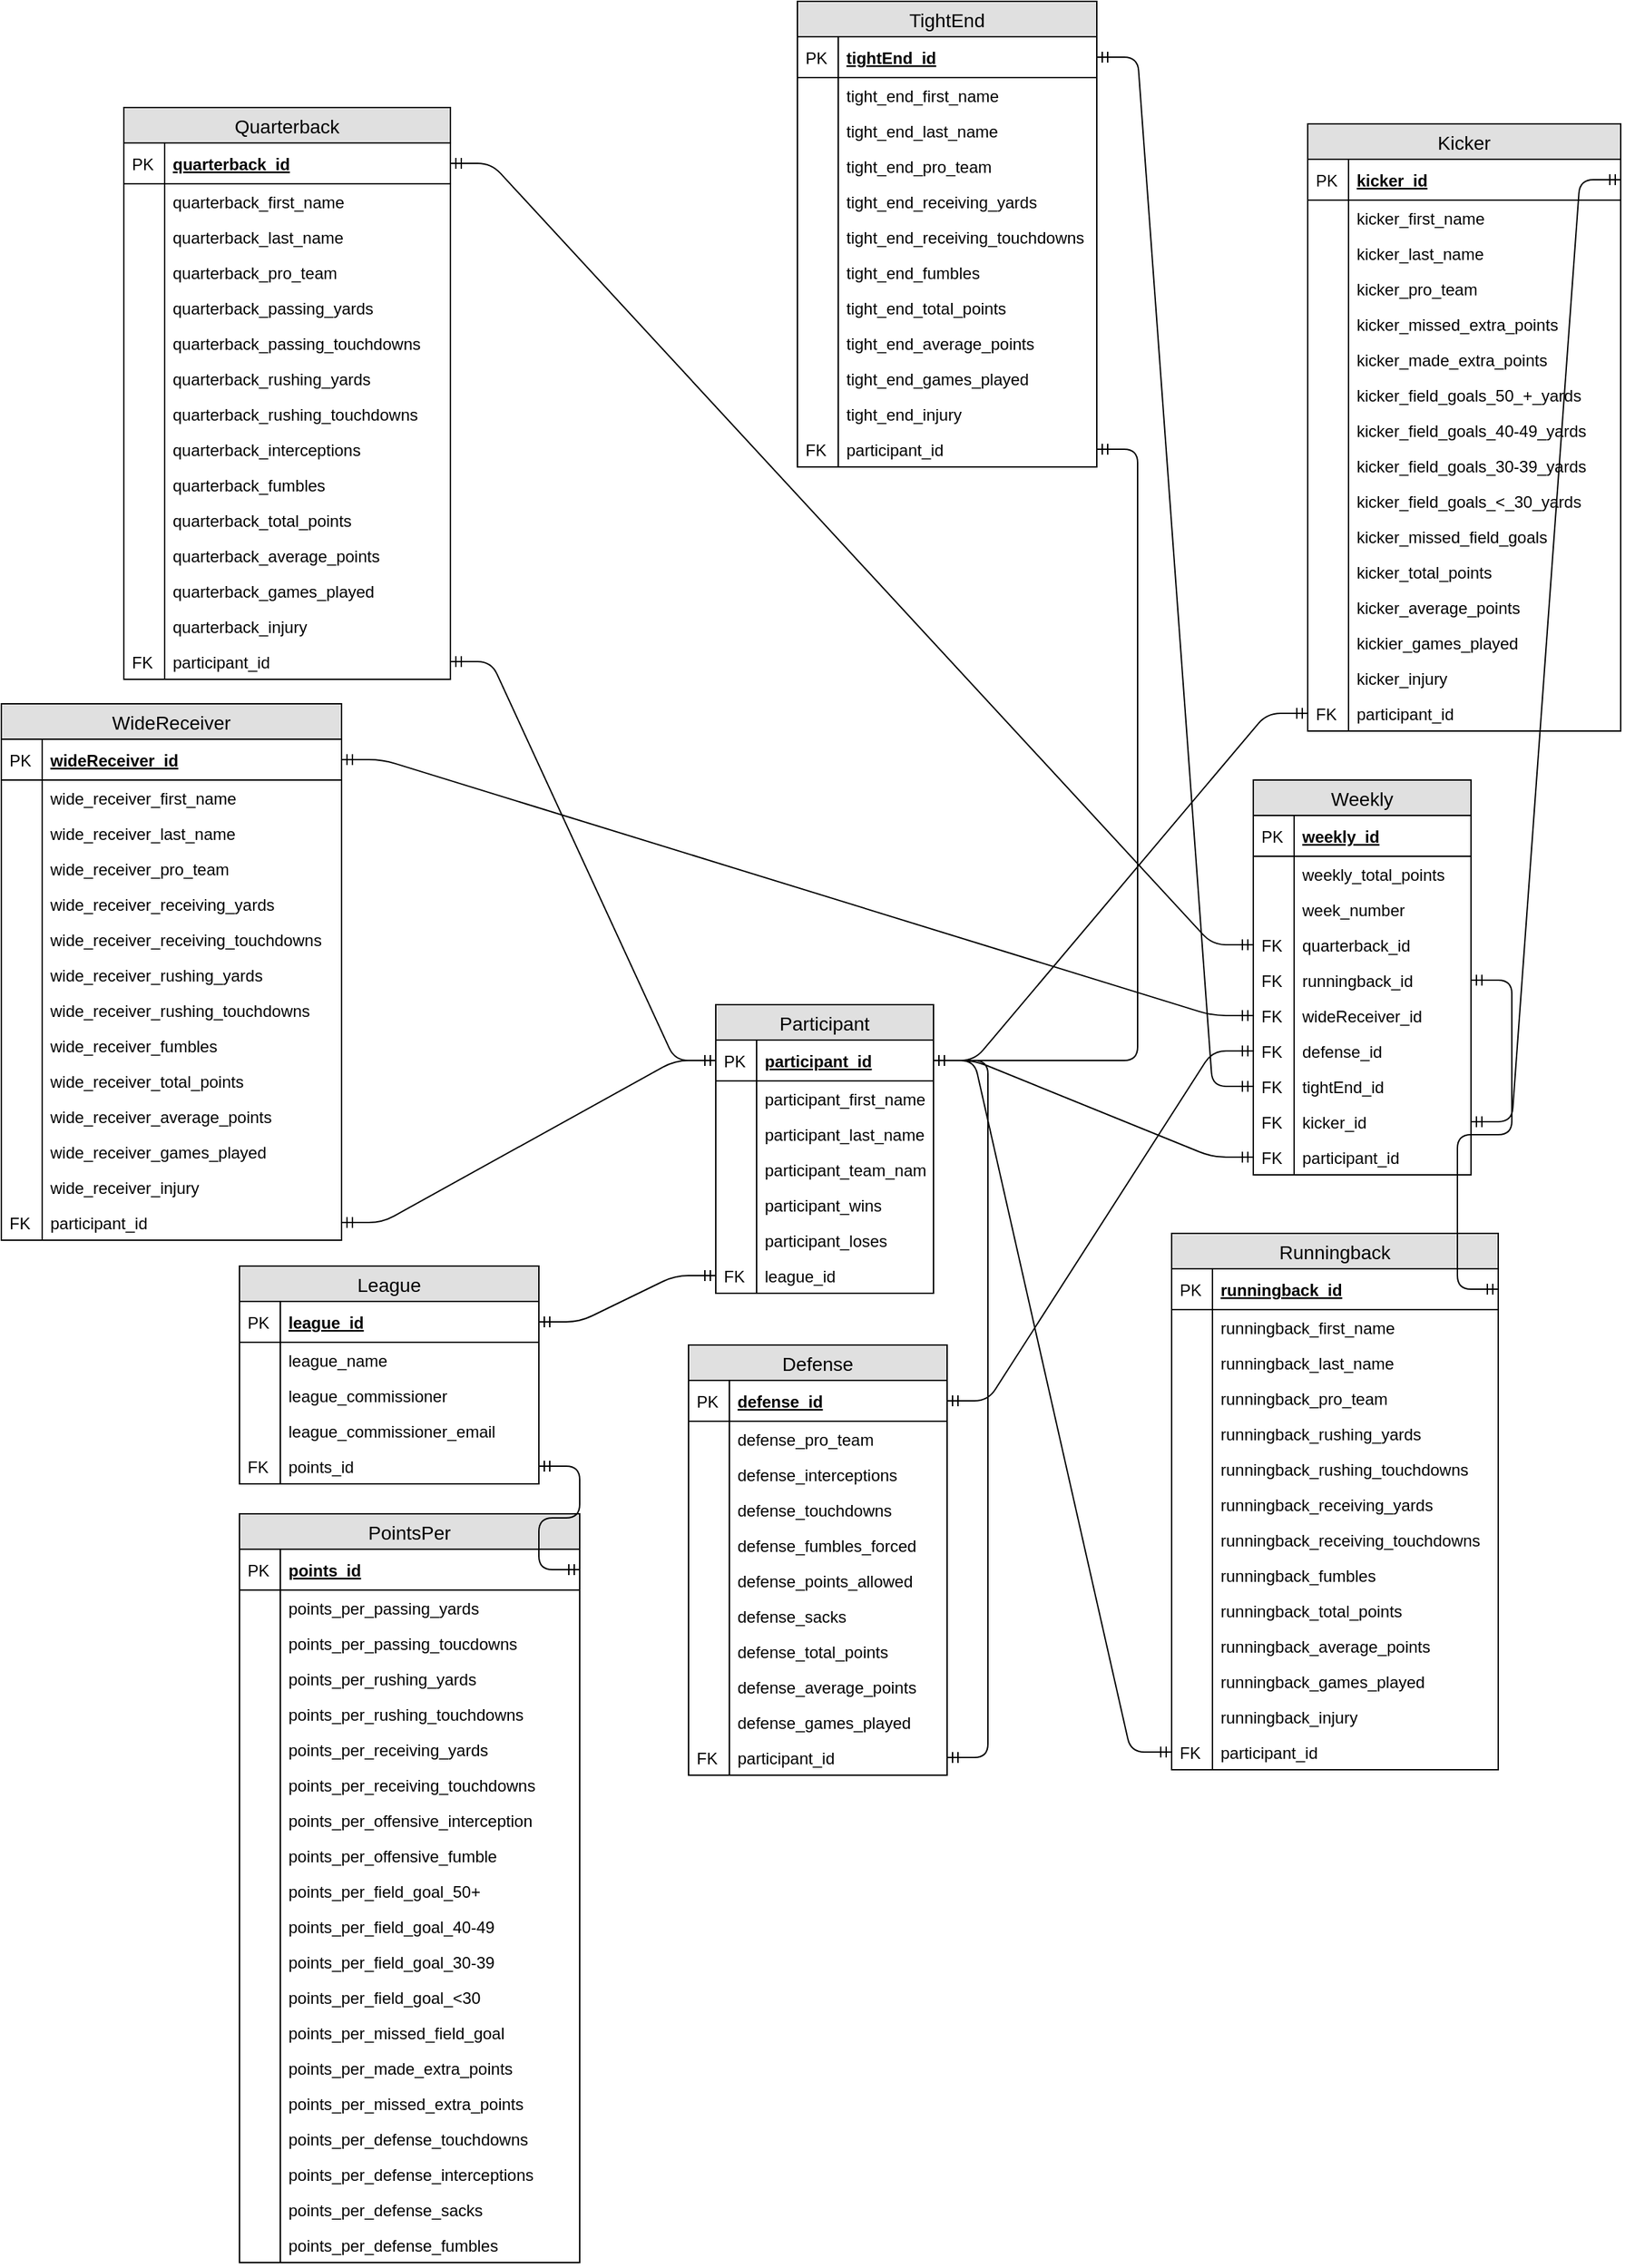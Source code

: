 <mxfile version="10.5.7" type="device"><diagram id="bmserAh9N3t2XcUMOrXf" name="Page-1"><mxGraphModel dx="1394" dy="1874" grid="1" gridSize="10" guides="1" tooltips="1" connect="1" arrows="1" fold="1" page="1" pageScale="1" pageWidth="850" pageHeight="1100" math="0" shadow="0"><root><mxCell id="0"/><mxCell id="1" parent="0"/><mxCell id="SzvBEcu8lPDngx4rOWwT-1" value="Participant" style="swimlane;fontStyle=0;childLayout=stackLayout;horizontal=1;startSize=26;fillColor=#e0e0e0;horizontalStack=0;resizeParent=1;resizeParentMax=0;resizeLast=0;collapsible=1;marginBottom=0;swimlaneFillColor=#ffffff;align=center;fontSize=14;" vertex="1" parent="1"><mxGeometry x="525" y="579" width="160" height="212" as="geometry"/></mxCell><mxCell id="SzvBEcu8lPDngx4rOWwT-2" value="participant_id" style="shape=partialRectangle;top=0;left=0;right=0;bottom=1;align=left;verticalAlign=middle;fillColor=none;spacingLeft=34;spacingRight=4;overflow=hidden;rotatable=0;points=[[0,0.5],[1,0.5]];portConstraint=eastwest;dropTarget=0;fontStyle=5;fontSize=12;" vertex="1" parent="SzvBEcu8lPDngx4rOWwT-1"><mxGeometry y="26" width="160" height="30" as="geometry"/></mxCell><mxCell id="SzvBEcu8lPDngx4rOWwT-3" value="PK" style="shape=partialRectangle;top=0;left=0;bottom=0;fillColor=none;align=left;verticalAlign=middle;spacingLeft=4;spacingRight=4;overflow=hidden;rotatable=0;points=[];portConstraint=eastwest;part=1;fontSize=12;" vertex="1" connectable="0" parent="SzvBEcu8lPDngx4rOWwT-2"><mxGeometry width="30" height="30" as="geometry"/></mxCell><mxCell id="SzvBEcu8lPDngx4rOWwT-4" value="participant_first_name" style="shape=partialRectangle;top=0;left=0;right=0;bottom=0;align=left;verticalAlign=top;fillColor=none;spacingLeft=34;spacingRight=4;overflow=hidden;rotatable=0;points=[[0,0.5],[1,0.5]];portConstraint=eastwest;dropTarget=0;fontSize=12;" vertex="1" parent="SzvBEcu8lPDngx4rOWwT-1"><mxGeometry y="56" width="160" height="26" as="geometry"/></mxCell><mxCell id="SzvBEcu8lPDngx4rOWwT-5" value="" style="shape=partialRectangle;top=0;left=0;bottom=0;fillColor=none;align=left;verticalAlign=top;spacingLeft=4;spacingRight=4;overflow=hidden;rotatable=0;points=[];portConstraint=eastwest;part=1;fontSize=12;" vertex="1" connectable="0" parent="SzvBEcu8lPDngx4rOWwT-4"><mxGeometry width="30" height="26" as="geometry"/></mxCell><mxCell id="SzvBEcu8lPDngx4rOWwT-6" value="participant_last_name" style="shape=partialRectangle;top=0;left=0;right=0;bottom=0;align=left;verticalAlign=top;fillColor=none;spacingLeft=34;spacingRight=4;overflow=hidden;rotatable=0;points=[[0,0.5],[1,0.5]];portConstraint=eastwest;dropTarget=0;fontSize=12;" vertex="1" parent="SzvBEcu8lPDngx4rOWwT-1"><mxGeometry y="82" width="160" height="26" as="geometry"/></mxCell><mxCell id="SzvBEcu8lPDngx4rOWwT-7" value="" style="shape=partialRectangle;top=0;left=0;bottom=0;fillColor=none;align=left;verticalAlign=top;spacingLeft=4;spacingRight=4;overflow=hidden;rotatable=0;points=[];portConstraint=eastwest;part=1;fontSize=12;" vertex="1" connectable="0" parent="SzvBEcu8lPDngx4rOWwT-6"><mxGeometry width="30" height="26" as="geometry"/></mxCell><mxCell id="SzvBEcu8lPDngx4rOWwT-8" value="participant_team_name" style="shape=partialRectangle;top=0;left=0;right=0;bottom=0;align=left;verticalAlign=top;fillColor=none;spacingLeft=34;spacingRight=4;overflow=hidden;rotatable=0;points=[[0,0.5],[1,0.5]];portConstraint=eastwest;dropTarget=0;fontSize=12;" vertex="1" parent="SzvBEcu8lPDngx4rOWwT-1"><mxGeometry y="108" width="160" height="26" as="geometry"/></mxCell><mxCell id="SzvBEcu8lPDngx4rOWwT-9" value="" style="shape=partialRectangle;top=0;left=0;bottom=0;fillColor=none;align=left;verticalAlign=top;spacingLeft=4;spacingRight=4;overflow=hidden;rotatable=0;points=[];portConstraint=eastwest;part=1;fontSize=12;" vertex="1" connectable="0" parent="SzvBEcu8lPDngx4rOWwT-8"><mxGeometry width="30" height="26" as="geometry"/></mxCell><mxCell id="SzvBEcu8lPDngx4rOWwT-269" value="participant_wins" style="shape=partialRectangle;top=0;left=0;right=0;bottom=0;align=left;verticalAlign=top;fillColor=none;spacingLeft=34;spacingRight=4;overflow=hidden;rotatable=0;points=[[0,0.5],[1,0.5]];portConstraint=eastwest;dropTarget=0;fontSize=12;" vertex="1" parent="SzvBEcu8lPDngx4rOWwT-1"><mxGeometry y="134" width="160" height="26" as="geometry"/></mxCell><mxCell id="SzvBEcu8lPDngx4rOWwT-270" value="" style="shape=partialRectangle;top=0;left=0;bottom=0;fillColor=none;align=left;verticalAlign=top;spacingLeft=4;spacingRight=4;overflow=hidden;rotatable=0;points=[];portConstraint=eastwest;part=1;fontSize=12;" vertex="1" connectable="0" parent="SzvBEcu8lPDngx4rOWwT-269"><mxGeometry width="30" height="26" as="geometry"/></mxCell><mxCell id="SzvBEcu8lPDngx4rOWwT-271" value="participant_loses" style="shape=partialRectangle;top=0;left=0;right=0;bottom=0;align=left;verticalAlign=top;fillColor=none;spacingLeft=34;spacingRight=4;overflow=hidden;rotatable=0;points=[[0,0.5],[1,0.5]];portConstraint=eastwest;dropTarget=0;fontSize=12;" vertex="1" parent="SzvBEcu8lPDngx4rOWwT-1"><mxGeometry y="160" width="160" height="26" as="geometry"/></mxCell><mxCell id="SzvBEcu8lPDngx4rOWwT-272" value="" style="shape=partialRectangle;top=0;left=0;bottom=0;fillColor=none;align=left;verticalAlign=top;spacingLeft=4;spacingRight=4;overflow=hidden;rotatable=0;points=[];portConstraint=eastwest;part=1;fontSize=12;" vertex="1" connectable="0" parent="SzvBEcu8lPDngx4rOWwT-271"><mxGeometry width="30" height="26" as="geometry"/></mxCell><mxCell id="SzvBEcu8lPDngx4rOWwT-283" value="league_id" style="shape=partialRectangle;top=0;left=0;right=0;bottom=0;align=left;verticalAlign=top;fillColor=none;spacingLeft=34;spacingRight=4;overflow=hidden;rotatable=0;points=[[0,0.5],[1,0.5]];portConstraint=eastwest;dropTarget=0;fontSize=12;" vertex="1" parent="SzvBEcu8lPDngx4rOWwT-1"><mxGeometry y="186" width="160" height="26" as="geometry"/></mxCell><mxCell id="SzvBEcu8lPDngx4rOWwT-284" value="FK" style="shape=partialRectangle;top=0;left=0;bottom=0;fillColor=none;align=left;verticalAlign=top;spacingLeft=4;spacingRight=4;overflow=hidden;rotatable=0;points=[];portConstraint=eastwest;part=1;fontSize=12;" vertex="1" connectable="0" parent="SzvBEcu8lPDngx4rOWwT-283"><mxGeometry width="30" height="26" as="geometry"/></mxCell><mxCell id="SzvBEcu8lPDngx4rOWwT-12" value="Runningback" style="swimlane;fontStyle=0;childLayout=stackLayout;horizontal=1;startSize=26;fillColor=#e0e0e0;horizontalStack=0;resizeParent=1;resizeParentMax=0;resizeLast=0;collapsible=1;marginBottom=0;swimlaneFillColor=#ffffff;align=center;fontSize=14;" vertex="1" parent="1"><mxGeometry x="860" y="747" width="240" height="394" as="geometry"/></mxCell><mxCell id="SzvBEcu8lPDngx4rOWwT-13" value="runningback_id" style="shape=partialRectangle;top=0;left=0;right=0;bottom=1;align=left;verticalAlign=middle;fillColor=none;spacingLeft=34;spacingRight=4;overflow=hidden;rotatable=0;points=[[0,0.5],[1,0.5]];portConstraint=eastwest;dropTarget=0;fontStyle=5;fontSize=12;" vertex="1" parent="SzvBEcu8lPDngx4rOWwT-12"><mxGeometry y="26" width="240" height="30" as="geometry"/></mxCell><mxCell id="SzvBEcu8lPDngx4rOWwT-14" value="PK" style="shape=partialRectangle;top=0;left=0;bottom=0;fillColor=none;align=left;verticalAlign=middle;spacingLeft=4;spacingRight=4;overflow=hidden;rotatable=0;points=[];portConstraint=eastwest;part=1;fontSize=12;" vertex="1" connectable="0" parent="SzvBEcu8lPDngx4rOWwT-13"><mxGeometry width="30" height="30" as="geometry"/></mxCell><mxCell id="SzvBEcu8lPDngx4rOWwT-15" value="runningback_first_name" style="shape=partialRectangle;top=0;left=0;right=0;bottom=0;align=left;verticalAlign=top;fillColor=none;spacingLeft=34;spacingRight=4;overflow=hidden;rotatable=0;points=[[0,0.5],[1,0.5]];portConstraint=eastwest;dropTarget=0;fontSize=12;" vertex="1" parent="SzvBEcu8lPDngx4rOWwT-12"><mxGeometry y="56" width="240" height="26" as="geometry"/></mxCell><mxCell id="SzvBEcu8lPDngx4rOWwT-16" value="" style="shape=partialRectangle;top=0;left=0;bottom=0;fillColor=none;align=left;verticalAlign=top;spacingLeft=4;spacingRight=4;overflow=hidden;rotatable=0;points=[];portConstraint=eastwest;part=1;fontSize=12;" vertex="1" connectable="0" parent="SzvBEcu8lPDngx4rOWwT-15"><mxGeometry width="30" height="26" as="geometry"/></mxCell><mxCell id="SzvBEcu8lPDngx4rOWwT-17" value="runningback_last_name" style="shape=partialRectangle;top=0;left=0;right=0;bottom=0;align=left;verticalAlign=top;fillColor=none;spacingLeft=34;spacingRight=4;overflow=hidden;rotatable=0;points=[[0,0.5],[1,0.5]];portConstraint=eastwest;dropTarget=0;fontSize=12;" vertex="1" parent="SzvBEcu8lPDngx4rOWwT-12"><mxGeometry y="82" width="240" height="26" as="geometry"/></mxCell><mxCell id="SzvBEcu8lPDngx4rOWwT-18" value="" style="shape=partialRectangle;top=0;left=0;bottom=0;fillColor=none;align=left;verticalAlign=top;spacingLeft=4;spacingRight=4;overflow=hidden;rotatable=0;points=[];portConstraint=eastwest;part=1;fontSize=12;" vertex="1" connectable="0" parent="SzvBEcu8lPDngx4rOWwT-17"><mxGeometry width="30" height="26" as="geometry"/></mxCell><mxCell id="SzvBEcu8lPDngx4rOWwT-19" value="runningback_pro_team" style="shape=partialRectangle;top=0;left=0;right=0;bottom=0;align=left;verticalAlign=top;fillColor=none;spacingLeft=34;spacingRight=4;overflow=hidden;rotatable=0;points=[[0,0.5],[1,0.5]];portConstraint=eastwest;dropTarget=0;fontSize=12;" vertex="1" parent="SzvBEcu8lPDngx4rOWwT-12"><mxGeometry y="108" width="240" height="26" as="geometry"/></mxCell><mxCell id="SzvBEcu8lPDngx4rOWwT-20" value="" style="shape=partialRectangle;top=0;left=0;bottom=0;fillColor=none;align=left;verticalAlign=top;spacingLeft=4;spacingRight=4;overflow=hidden;rotatable=0;points=[];portConstraint=eastwest;part=1;fontSize=12;" vertex="1" connectable="0" parent="SzvBEcu8lPDngx4rOWwT-19"><mxGeometry width="30" height="26" as="geometry"/></mxCell><mxCell id="SzvBEcu8lPDngx4rOWwT-249" value="runningback_rushing_yards" style="shape=partialRectangle;top=0;left=0;right=0;bottom=0;align=left;verticalAlign=top;fillColor=none;spacingLeft=34;spacingRight=4;overflow=hidden;rotatable=0;points=[[0,0.5],[1,0.5]];portConstraint=eastwest;dropTarget=0;fontSize=12;" vertex="1" parent="SzvBEcu8lPDngx4rOWwT-12"><mxGeometry y="134" width="240" height="26" as="geometry"/></mxCell><mxCell id="SzvBEcu8lPDngx4rOWwT-250" value="" style="shape=partialRectangle;top=0;left=0;bottom=0;fillColor=none;align=left;verticalAlign=top;spacingLeft=4;spacingRight=4;overflow=hidden;rotatable=0;points=[];portConstraint=eastwest;part=1;fontSize=12;" vertex="1" connectable="0" parent="SzvBEcu8lPDngx4rOWwT-249"><mxGeometry width="30" height="26" as="geometry"/></mxCell><mxCell id="SzvBEcu8lPDngx4rOWwT-251" value="runningback_rushing_touchdowns" style="shape=partialRectangle;top=0;left=0;right=0;bottom=0;align=left;verticalAlign=top;fillColor=none;spacingLeft=34;spacingRight=4;overflow=hidden;rotatable=0;points=[[0,0.5],[1,0.5]];portConstraint=eastwest;dropTarget=0;fontSize=12;" vertex="1" parent="SzvBEcu8lPDngx4rOWwT-12"><mxGeometry y="160" width="240" height="26" as="geometry"/></mxCell><mxCell id="SzvBEcu8lPDngx4rOWwT-252" value="" style="shape=partialRectangle;top=0;left=0;bottom=0;fillColor=none;align=left;verticalAlign=top;spacingLeft=4;spacingRight=4;overflow=hidden;rotatable=0;points=[];portConstraint=eastwest;part=1;fontSize=12;" vertex="1" connectable="0" parent="SzvBEcu8lPDngx4rOWwT-251"><mxGeometry width="30" height="26" as="geometry"/></mxCell><mxCell id="SzvBEcu8lPDngx4rOWwT-253" value="runningback_receiving_yards" style="shape=partialRectangle;top=0;left=0;right=0;bottom=0;align=left;verticalAlign=top;fillColor=none;spacingLeft=34;spacingRight=4;overflow=hidden;rotatable=0;points=[[0,0.5],[1,0.5]];portConstraint=eastwest;dropTarget=0;fontSize=12;" vertex="1" parent="SzvBEcu8lPDngx4rOWwT-12"><mxGeometry y="186" width="240" height="26" as="geometry"/></mxCell><mxCell id="SzvBEcu8lPDngx4rOWwT-254" value="" style="shape=partialRectangle;top=0;left=0;bottom=0;fillColor=none;align=left;verticalAlign=top;spacingLeft=4;spacingRight=4;overflow=hidden;rotatable=0;points=[];portConstraint=eastwest;part=1;fontSize=12;" vertex="1" connectable="0" parent="SzvBEcu8lPDngx4rOWwT-253"><mxGeometry width="30" height="26" as="geometry"/></mxCell><mxCell id="SzvBEcu8lPDngx4rOWwT-255" value="runningback_receiving_touchdowns" style="shape=partialRectangle;top=0;left=0;right=0;bottom=0;align=left;verticalAlign=top;fillColor=none;spacingLeft=34;spacingRight=4;overflow=hidden;rotatable=0;points=[[0,0.5],[1,0.5]];portConstraint=eastwest;dropTarget=0;fontSize=12;" vertex="1" parent="SzvBEcu8lPDngx4rOWwT-12"><mxGeometry y="212" width="240" height="26" as="geometry"/></mxCell><mxCell id="SzvBEcu8lPDngx4rOWwT-256" value="" style="shape=partialRectangle;top=0;left=0;bottom=0;fillColor=none;align=left;verticalAlign=top;spacingLeft=4;spacingRight=4;overflow=hidden;rotatable=0;points=[];portConstraint=eastwest;part=1;fontSize=12;" vertex="1" connectable="0" parent="SzvBEcu8lPDngx4rOWwT-255"><mxGeometry width="30" height="26" as="geometry"/></mxCell><mxCell id="SzvBEcu8lPDngx4rOWwT-257" value="runningback_fumbles" style="shape=partialRectangle;top=0;left=0;right=0;bottom=0;align=left;verticalAlign=top;fillColor=none;spacingLeft=34;spacingRight=4;overflow=hidden;rotatable=0;points=[[0,0.5],[1,0.5]];portConstraint=eastwest;dropTarget=0;fontSize=12;" vertex="1" parent="SzvBEcu8lPDngx4rOWwT-12"><mxGeometry y="238" width="240" height="26" as="geometry"/></mxCell><mxCell id="SzvBEcu8lPDngx4rOWwT-258" value="" style="shape=partialRectangle;top=0;left=0;bottom=0;fillColor=none;align=left;verticalAlign=top;spacingLeft=4;spacingRight=4;overflow=hidden;rotatable=0;points=[];portConstraint=eastwest;part=1;fontSize=12;" vertex="1" connectable="0" parent="SzvBEcu8lPDngx4rOWwT-257"><mxGeometry width="30" height="26" as="geometry"/></mxCell><mxCell id="SzvBEcu8lPDngx4rOWwT-259" value="runningback_total_points" style="shape=partialRectangle;top=0;left=0;right=0;bottom=0;align=left;verticalAlign=top;fillColor=none;spacingLeft=34;spacingRight=4;overflow=hidden;rotatable=0;points=[[0,0.5],[1,0.5]];portConstraint=eastwest;dropTarget=0;fontSize=12;" vertex="1" parent="SzvBEcu8lPDngx4rOWwT-12"><mxGeometry y="264" width="240" height="26" as="geometry"/></mxCell><mxCell id="SzvBEcu8lPDngx4rOWwT-260" value="" style="shape=partialRectangle;top=0;left=0;bottom=0;fillColor=none;align=left;verticalAlign=top;spacingLeft=4;spacingRight=4;overflow=hidden;rotatable=0;points=[];portConstraint=eastwest;part=1;fontSize=12;" vertex="1" connectable="0" parent="SzvBEcu8lPDngx4rOWwT-259"><mxGeometry width="30" height="26" as="geometry"/></mxCell><mxCell id="SzvBEcu8lPDngx4rOWwT-261" value="runningback_average_points" style="shape=partialRectangle;top=0;left=0;right=0;bottom=0;align=left;verticalAlign=top;fillColor=none;spacingLeft=34;spacingRight=4;overflow=hidden;rotatable=0;points=[[0,0.5],[1,0.5]];portConstraint=eastwest;dropTarget=0;fontSize=12;" vertex="1" parent="SzvBEcu8lPDngx4rOWwT-12"><mxGeometry y="290" width="240" height="26" as="geometry"/></mxCell><mxCell id="SzvBEcu8lPDngx4rOWwT-262" value="" style="shape=partialRectangle;top=0;left=0;bottom=0;fillColor=none;align=left;verticalAlign=top;spacingLeft=4;spacingRight=4;overflow=hidden;rotatable=0;points=[];portConstraint=eastwest;part=1;fontSize=12;" vertex="1" connectable="0" parent="SzvBEcu8lPDngx4rOWwT-261"><mxGeometry width="30" height="26" as="geometry"/></mxCell><mxCell id="SzvBEcu8lPDngx4rOWwT-263" value="runningback_games_played" style="shape=partialRectangle;top=0;left=0;right=0;bottom=0;align=left;verticalAlign=top;fillColor=none;spacingLeft=34;spacingRight=4;overflow=hidden;rotatable=0;points=[[0,0.5],[1,0.5]];portConstraint=eastwest;dropTarget=0;fontSize=12;" vertex="1" parent="SzvBEcu8lPDngx4rOWwT-12"><mxGeometry y="316" width="240" height="26" as="geometry"/></mxCell><mxCell id="SzvBEcu8lPDngx4rOWwT-264" value="" style="shape=partialRectangle;top=0;left=0;bottom=0;fillColor=none;align=left;verticalAlign=top;spacingLeft=4;spacingRight=4;overflow=hidden;rotatable=0;points=[];portConstraint=eastwest;part=1;fontSize=12;" vertex="1" connectable="0" parent="SzvBEcu8lPDngx4rOWwT-263"><mxGeometry width="30" height="26" as="geometry"/></mxCell><mxCell id="SzvBEcu8lPDngx4rOWwT-265" value="runningback_injury" style="shape=partialRectangle;top=0;left=0;right=0;bottom=0;align=left;verticalAlign=top;fillColor=none;spacingLeft=34;spacingRight=4;overflow=hidden;rotatable=0;points=[[0,0.5],[1,0.5]];portConstraint=eastwest;dropTarget=0;fontSize=12;" vertex="1" parent="SzvBEcu8lPDngx4rOWwT-12"><mxGeometry y="342" width="240" height="26" as="geometry"/></mxCell><mxCell id="SzvBEcu8lPDngx4rOWwT-266" value="" style="shape=partialRectangle;top=0;left=0;bottom=0;fillColor=none;align=left;verticalAlign=top;spacingLeft=4;spacingRight=4;overflow=hidden;rotatable=0;points=[];portConstraint=eastwest;part=1;fontSize=12;" vertex="1" connectable="0" parent="SzvBEcu8lPDngx4rOWwT-265"><mxGeometry width="30" height="26" as="geometry"/></mxCell><mxCell id="SzvBEcu8lPDngx4rOWwT-267" value="participant_id" style="shape=partialRectangle;top=0;left=0;right=0;bottom=0;align=left;verticalAlign=top;fillColor=none;spacingLeft=34;spacingRight=4;overflow=hidden;rotatable=0;points=[[0,0.5],[1,0.5]];portConstraint=eastwest;dropTarget=0;fontSize=12;" vertex="1" parent="SzvBEcu8lPDngx4rOWwT-12"><mxGeometry y="368" width="240" height="26" as="geometry"/></mxCell><mxCell id="SzvBEcu8lPDngx4rOWwT-268" value="FK" style="shape=partialRectangle;top=0;left=0;bottom=0;fillColor=none;align=left;verticalAlign=top;spacingLeft=4;spacingRight=4;overflow=hidden;rotatable=0;points=[];portConstraint=eastwest;part=1;fontSize=12;" vertex="1" connectable="0" parent="SzvBEcu8lPDngx4rOWwT-267"><mxGeometry width="30" height="26" as="geometry"/></mxCell><mxCell id="SzvBEcu8lPDngx4rOWwT-23" value="Defense" style="swimlane;fontStyle=0;childLayout=stackLayout;horizontal=1;startSize=26;fillColor=#e0e0e0;horizontalStack=0;resizeParent=1;resizeParentMax=0;resizeLast=0;collapsible=1;marginBottom=0;swimlaneFillColor=#ffffff;align=center;fontSize=14;" vertex="1" parent="1"><mxGeometry x="505" y="829" width="190" height="316" as="geometry"/></mxCell><mxCell id="SzvBEcu8lPDngx4rOWwT-24" value="defense_id" style="shape=partialRectangle;top=0;left=0;right=0;bottom=1;align=left;verticalAlign=middle;fillColor=none;spacingLeft=34;spacingRight=4;overflow=hidden;rotatable=0;points=[[0,0.5],[1,0.5]];portConstraint=eastwest;dropTarget=0;fontStyle=5;fontSize=12;" vertex="1" parent="SzvBEcu8lPDngx4rOWwT-23"><mxGeometry y="26" width="190" height="30" as="geometry"/></mxCell><mxCell id="SzvBEcu8lPDngx4rOWwT-25" value="PK" style="shape=partialRectangle;top=0;left=0;bottom=0;fillColor=none;align=left;verticalAlign=middle;spacingLeft=4;spacingRight=4;overflow=hidden;rotatable=0;points=[];portConstraint=eastwest;part=1;fontSize=12;" vertex="1" connectable="0" parent="SzvBEcu8lPDngx4rOWwT-24"><mxGeometry width="30" height="30" as="geometry"/></mxCell><mxCell id="SzvBEcu8lPDngx4rOWwT-26" value="defense_pro_team" style="shape=partialRectangle;top=0;left=0;right=0;bottom=0;align=left;verticalAlign=top;fillColor=none;spacingLeft=34;spacingRight=4;overflow=hidden;rotatable=0;points=[[0,0.5],[1,0.5]];portConstraint=eastwest;dropTarget=0;fontSize=12;" vertex="1" parent="SzvBEcu8lPDngx4rOWwT-23"><mxGeometry y="56" width="190" height="26" as="geometry"/></mxCell><mxCell id="SzvBEcu8lPDngx4rOWwT-27" value="" style="shape=partialRectangle;top=0;left=0;bottom=0;fillColor=none;align=left;verticalAlign=top;spacingLeft=4;spacingRight=4;overflow=hidden;rotatable=0;points=[];portConstraint=eastwest;part=1;fontSize=12;" vertex="1" connectable="0" parent="SzvBEcu8lPDngx4rOWwT-26"><mxGeometry width="30" height="26" as="geometry"/></mxCell><mxCell id="SzvBEcu8lPDngx4rOWwT-28" value="defense_interceptions" style="shape=partialRectangle;top=0;left=0;right=0;bottom=0;align=left;verticalAlign=top;fillColor=none;spacingLeft=34;spacingRight=4;overflow=hidden;rotatable=0;points=[[0,0.5],[1,0.5]];portConstraint=eastwest;dropTarget=0;fontSize=12;" vertex="1" parent="SzvBEcu8lPDngx4rOWwT-23"><mxGeometry y="82" width="190" height="26" as="geometry"/></mxCell><mxCell id="SzvBEcu8lPDngx4rOWwT-29" value="" style="shape=partialRectangle;top=0;left=0;bottom=0;fillColor=none;align=left;verticalAlign=top;spacingLeft=4;spacingRight=4;overflow=hidden;rotatable=0;points=[];portConstraint=eastwest;part=1;fontSize=12;" vertex="1" connectable="0" parent="SzvBEcu8lPDngx4rOWwT-28"><mxGeometry width="30" height="26" as="geometry"/></mxCell><mxCell id="SzvBEcu8lPDngx4rOWwT-30" value="defense_touchdowns" style="shape=partialRectangle;top=0;left=0;right=0;bottom=0;align=left;verticalAlign=top;fillColor=none;spacingLeft=34;spacingRight=4;overflow=hidden;rotatable=0;points=[[0,0.5],[1,0.5]];portConstraint=eastwest;dropTarget=0;fontSize=12;" vertex="1" parent="SzvBEcu8lPDngx4rOWwT-23"><mxGeometry y="108" width="190" height="26" as="geometry"/></mxCell><mxCell id="SzvBEcu8lPDngx4rOWwT-31" value="" style="shape=partialRectangle;top=0;left=0;bottom=0;fillColor=none;align=left;verticalAlign=top;spacingLeft=4;spacingRight=4;overflow=hidden;rotatable=0;points=[];portConstraint=eastwest;part=1;fontSize=12;" vertex="1" connectable="0" parent="SzvBEcu8lPDngx4rOWwT-30"><mxGeometry width="30" height="26" as="geometry"/></mxCell><mxCell id="SzvBEcu8lPDngx4rOWwT-235" value="defense_fumbles_forced" style="shape=partialRectangle;top=0;left=0;right=0;bottom=0;align=left;verticalAlign=top;fillColor=none;spacingLeft=34;spacingRight=4;overflow=hidden;rotatable=0;points=[[0,0.5],[1,0.5]];portConstraint=eastwest;dropTarget=0;fontSize=12;" vertex="1" parent="SzvBEcu8lPDngx4rOWwT-23"><mxGeometry y="134" width="190" height="26" as="geometry"/></mxCell><mxCell id="SzvBEcu8lPDngx4rOWwT-236" value="" style="shape=partialRectangle;top=0;left=0;bottom=0;fillColor=none;align=left;verticalAlign=top;spacingLeft=4;spacingRight=4;overflow=hidden;rotatable=0;points=[];portConstraint=eastwest;part=1;fontSize=12;" vertex="1" connectable="0" parent="SzvBEcu8lPDngx4rOWwT-235"><mxGeometry width="30" height="26" as="geometry"/></mxCell><mxCell id="SzvBEcu8lPDngx4rOWwT-237" value="defense_points_allowed" style="shape=partialRectangle;top=0;left=0;right=0;bottom=0;align=left;verticalAlign=top;fillColor=none;spacingLeft=34;spacingRight=4;overflow=hidden;rotatable=0;points=[[0,0.5],[1,0.5]];portConstraint=eastwest;dropTarget=0;fontSize=12;" vertex="1" parent="SzvBEcu8lPDngx4rOWwT-23"><mxGeometry y="160" width="190" height="26" as="geometry"/></mxCell><mxCell id="SzvBEcu8lPDngx4rOWwT-238" value="" style="shape=partialRectangle;top=0;left=0;bottom=0;fillColor=none;align=left;verticalAlign=top;spacingLeft=4;spacingRight=4;overflow=hidden;rotatable=0;points=[];portConstraint=eastwest;part=1;fontSize=12;" vertex="1" connectable="0" parent="SzvBEcu8lPDngx4rOWwT-237"><mxGeometry width="30" height="26" as="geometry"/></mxCell><mxCell id="SzvBEcu8lPDngx4rOWwT-239" value="defense_sacks" style="shape=partialRectangle;top=0;left=0;right=0;bottom=0;align=left;verticalAlign=top;fillColor=none;spacingLeft=34;spacingRight=4;overflow=hidden;rotatable=0;points=[[0,0.5],[1,0.5]];portConstraint=eastwest;dropTarget=0;fontSize=12;" vertex="1" parent="SzvBEcu8lPDngx4rOWwT-23"><mxGeometry y="186" width="190" height="26" as="geometry"/></mxCell><mxCell id="SzvBEcu8lPDngx4rOWwT-240" value="" style="shape=partialRectangle;top=0;left=0;bottom=0;fillColor=none;align=left;verticalAlign=top;spacingLeft=4;spacingRight=4;overflow=hidden;rotatable=0;points=[];portConstraint=eastwest;part=1;fontSize=12;" vertex="1" connectable="0" parent="SzvBEcu8lPDngx4rOWwT-239"><mxGeometry width="30" height="26" as="geometry"/></mxCell><mxCell id="SzvBEcu8lPDngx4rOWwT-241" value="defense_total_points" style="shape=partialRectangle;top=0;left=0;right=0;bottom=0;align=left;verticalAlign=top;fillColor=none;spacingLeft=34;spacingRight=4;overflow=hidden;rotatable=0;points=[[0,0.5],[1,0.5]];portConstraint=eastwest;dropTarget=0;fontSize=12;" vertex="1" parent="SzvBEcu8lPDngx4rOWwT-23"><mxGeometry y="212" width="190" height="26" as="geometry"/></mxCell><mxCell id="SzvBEcu8lPDngx4rOWwT-242" value="" style="shape=partialRectangle;top=0;left=0;bottom=0;fillColor=none;align=left;verticalAlign=top;spacingLeft=4;spacingRight=4;overflow=hidden;rotatable=0;points=[];portConstraint=eastwest;part=1;fontSize=12;" vertex="1" connectable="0" parent="SzvBEcu8lPDngx4rOWwT-241"><mxGeometry width="30" height="26" as="geometry"/></mxCell><mxCell id="SzvBEcu8lPDngx4rOWwT-243" value="defense_average_points" style="shape=partialRectangle;top=0;left=0;right=0;bottom=0;align=left;verticalAlign=top;fillColor=none;spacingLeft=34;spacingRight=4;overflow=hidden;rotatable=0;points=[[0,0.5],[1,0.5]];portConstraint=eastwest;dropTarget=0;fontSize=12;" vertex="1" parent="SzvBEcu8lPDngx4rOWwT-23"><mxGeometry y="238" width="190" height="26" as="geometry"/></mxCell><mxCell id="SzvBEcu8lPDngx4rOWwT-244" value="" style="shape=partialRectangle;top=0;left=0;bottom=0;fillColor=none;align=left;verticalAlign=top;spacingLeft=4;spacingRight=4;overflow=hidden;rotatable=0;points=[];portConstraint=eastwest;part=1;fontSize=12;" vertex="1" connectable="0" parent="SzvBEcu8lPDngx4rOWwT-243"><mxGeometry width="30" height="26" as="geometry"/></mxCell><mxCell id="SzvBEcu8lPDngx4rOWwT-245" value="defense_games_played" style="shape=partialRectangle;top=0;left=0;right=0;bottom=0;align=left;verticalAlign=top;fillColor=none;spacingLeft=34;spacingRight=4;overflow=hidden;rotatable=0;points=[[0,0.5],[1,0.5]];portConstraint=eastwest;dropTarget=0;fontSize=12;" vertex="1" parent="SzvBEcu8lPDngx4rOWwT-23"><mxGeometry y="264" width="190" height="26" as="geometry"/></mxCell><mxCell id="SzvBEcu8lPDngx4rOWwT-246" value="" style="shape=partialRectangle;top=0;left=0;bottom=0;fillColor=none;align=left;verticalAlign=top;spacingLeft=4;spacingRight=4;overflow=hidden;rotatable=0;points=[];portConstraint=eastwest;part=1;fontSize=12;" vertex="1" connectable="0" parent="SzvBEcu8lPDngx4rOWwT-245"><mxGeometry width="30" height="26" as="geometry"/></mxCell><mxCell id="SzvBEcu8lPDngx4rOWwT-247" value="participant_id" style="shape=partialRectangle;top=0;left=0;right=0;bottom=0;align=left;verticalAlign=top;fillColor=none;spacingLeft=34;spacingRight=4;overflow=hidden;rotatable=0;points=[[0,0.5],[1,0.5]];portConstraint=eastwest;dropTarget=0;fontSize=12;" vertex="1" parent="SzvBEcu8lPDngx4rOWwT-23"><mxGeometry y="290" width="190" height="26" as="geometry"/></mxCell><mxCell id="SzvBEcu8lPDngx4rOWwT-248" value="FK" style="shape=partialRectangle;top=0;left=0;bottom=0;fillColor=none;align=left;verticalAlign=top;spacingLeft=4;spacingRight=4;overflow=hidden;rotatable=0;points=[];portConstraint=eastwest;part=1;fontSize=12;" vertex="1" connectable="0" parent="SzvBEcu8lPDngx4rOWwT-247"><mxGeometry width="30" height="26" as="geometry"/></mxCell><mxCell id="SzvBEcu8lPDngx4rOWwT-34" value="WideReceiver" style="swimlane;fontStyle=0;childLayout=stackLayout;horizontal=1;startSize=26;fillColor=#e0e0e0;horizontalStack=0;resizeParent=1;resizeParentMax=0;resizeLast=0;collapsible=1;marginBottom=0;swimlaneFillColor=#ffffff;align=center;fontSize=14;" vertex="1" parent="1"><mxGeometry y="358" width="250" height="394" as="geometry"/></mxCell><mxCell id="SzvBEcu8lPDngx4rOWwT-35" value="wideReceiver_id" style="shape=partialRectangle;top=0;left=0;right=0;bottom=1;align=left;verticalAlign=middle;fillColor=none;spacingLeft=34;spacingRight=4;overflow=hidden;rotatable=0;points=[[0,0.5],[1,0.5]];portConstraint=eastwest;dropTarget=0;fontStyle=5;fontSize=12;" vertex="1" parent="SzvBEcu8lPDngx4rOWwT-34"><mxGeometry y="26" width="250" height="30" as="geometry"/></mxCell><mxCell id="SzvBEcu8lPDngx4rOWwT-36" value="PK" style="shape=partialRectangle;top=0;left=0;bottom=0;fillColor=none;align=left;verticalAlign=middle;spacingLeft=4;spacingRight=4;overflow=hidden;rotatable=0;points=[];portConstraint=eastwest;part=1;fontSize=12;" vertex="1" connectable="0" parent="SzvBEcu8lPDngx4rOWwT-35"><mxGeometry width="30" height="30" as="geometry"/></mxCell><mxCell id="SzvBEcu8lPDngx4rOWwT-37" value="wide_receiver_first_name" style="shape=partialRectangle;top=0;left=0;right=0;bottom=0;align=left;verticalAlign=top;fillColor=none;spacingLeft=34;spacingRight=4;overflow=hidden;rotatable=0;points=[[0,0.5],[1,0.5]];portConstraint=eastwest;dropTarget=0;fontSize=12;" vertex="1" parent="SzvBEcu8lPDngx4rOWwT-34"><mxGeometry y="56" width="250" height="26" as="geometry"/></mxCell><mxCell id="SzvBEcu8lPDngx4rOWwT-38" value="" style="shape=partialRectangle;top=0;left=0;bottom=0;fillColor=none;align=left;verticalAlign=top;spacingLeft=4;spacingRight=4;overflow=hidden;rotatable=0;points=[];portConstraint=eastwest;part=1;fontSize=12;" vertex="1" connectable="0" parent="SzvBEcu8lPDngx4rOWwT-37"><mxGeometry width="30" height="26" as="geometry"/></mxCell><mxCell id="SzvBEcu8lPDngx4rOWwT-39" value="wide_receiver_last_name" style="shape=partialRectangle;top=0;left=0;right=0;bottom=0;align=left;verticalAlign=top;fillColor=none;spacingLeft=34;spacingRight=4;overflow=hidden;rotatable=0;points=[[0,0.5],[1,0.5]];portConstraint=eastwest;dropTarget=0;fontSize=12;" vertex="1" parent="SzvBEcu8lPDngx4rOWwT-34"><mxGeometry y="82" width="250" height="26" as="geometry"/></mxCell><mxCell id="SzvBEcu8lPDngx4rOWwT-40" value="" style="shape=partialRectangle;top=0;left=0;bottom=0;fillColor=none;align=left;verticalAlign=top;spacingLeft=4;spacingRight=4;overflow=hidden;rotatable=0;points=[];portConstraint=eastwest;part=1;fontSize=12;" vertex="1" connectable="0" parent="SzvBEcu8lPDngx4rOWwT-39"><mxGeometry width="30" height="26" as="geometry"/></mxCell><mxCell id="SzvBEcu8lPDngx4rOWwT-41" value="wide_receiver_pro_team" style="shape=partialRectangle;top=0;left=0;right=0;bottom=0;align=left;verticalAlign=top;fillColor=none;spacingLeft=34;spacingRight=4;overflow=hidden;rotatable=0;points=[[0,0.5],[1,0.5]];portConstraint=eastwest;dropTarget=0;fontSize=12;" vertex="1" parent="SzvBEcu8lPDngx4rOWwT-34"><mxGeometry y="108" width="250" height="26" as="geometry"/></mxCell><mxCell id="SzvBEcu8lPDngx4rOWwT-42" value="" style="shape=partialRectangle;top=0;left=0;bottom=0;fillColor=none;align=left;verticalAlign=top;spacingLeft=4;spacingRight=4;overflow=hidden;rotatable=0;points=[];portConstraint=eastwest;part=1;fontSize=12;" vertex="1" connectable="0" parent="SzvBEcu8lPDngx4rOWwT-41"><mxGeometry width="30" height="26" as="geometry"/></mxCell><mxCell id="SzvBEcu8lPDngx4rOWwT-215" value="wide_receiver_receiving_yards" style="shape=partialRectangle;top=0;left=0;right=0;bottom=0;align=left;verticalAlign=top;fillColor=none;spacingLeft=34;spacingRight=4;overflow=hidden;rotatable=0;points=[[0,0.5],[1,0.5]];portConstraint=eastwest;dropTarget=0;fontSize=12;" vertex="1" parent="SzvBEcu8lPDngx4rOWwT-34"><mxGeometry y="134" width="250" height="26" as="geometry"/></mxCell><mxCell id="SzvBEcu8lPDngx4rOWwT-216" value="" style="shape=partialRectangle;top=0;left=0;bottom=0;fillColor=none;align=left;verticalAlign=top;spacingLeft=4;spacingRight=4;overflow=hidden;rotatable=0;points=[];portConstraint=eastwest;part=1;fontSize=12;" vertex="1" connectable="0" parent="SzvBEcu8lPDngx4rOWwT-215"><mxGeometry width="30" height="26" as="geometry"/></mxCell><mxCell id="SzvBEcu8lPDngx4rOWwT-217" value="wide_receiver_receiving_touchdowns" style="shape=partialRectangle;top=0;left=0;right=0;bottom=0;align=left;verticalAlign=top;fillColor=none;spacingLeft=34;spacingRight=4;overflow=hidden;rotatable=0;points=[[0,0.5],[1,0.5]];portConstraint=eastwest;dropTarget=0;fontSize=12;" vertex="1" parent="SzvBEcu8lPDngx4rOWwT-34"><mxGeometry y="160" width="250" height="26" as="geometry"/></mxCell><mxCell id="SzvBEcu8lPDngx4rOWwT-218" value="" style="shape=partialRectangle;top=0;left=0;bottom=0;fillColor=none;align=left;verticalAlign=top;spacingLeft=4;spacingRight=4;overflow=hidden;rotatable=0;points=[];portConstraint=eastwest;part=1;fontSize=12;" vertex="1" connectable="0" parent="SzvBEcu8lPDngx4rOWwT-217"><mxGeometry width="30" height="26" as="geometry"/></mxCell><mxCell id="SzvBEcu8lPDngx4rOWwT-219" value="wide_receiver_rushing_yards" style="shape=partialRectangle;top=0;left=0;right=0;bottom=0;align=left;verticalAlign=top;fillColor=none;spacingLeft=34;spacingRight=4;overflow=hidden;rotatable=0;points=[[0,0.5],[1,0.5]];portConstraint=eastwest;dropTarget=0;fontSize=12;" vertex="1" parent="SzvBEcu8lPDngx4rOWwT-34"><mxGeometry y="186" width="250" height="26" as="geometry"/></mxCell><mxCell id="SzvBEcu8lPDngx4rOWwT-220" value="" style="shape=partialRectangle;top=0;left=0;bottom=0;fillColor=none;align=left;verticalAlign=top;spacingLeft=4;spacingRight=4;overflow=hidden;rotatable=0;points=[];portConstraint=eastwest;part=1;fontSize=12;" vertex="1" connectable="0" parent="SzvBEcu8lPDngx4rOWwT-219"><mxGeometry width="30" height="26" as="geometry"/></mxCell><mxCell id="SzvBEcu8lPDngx4rOWwT-221" value="wide_receiver_rushing_touchdowns" style="shape=partialRectangle;top=0;left=0;right=0;bottom=0;align=left;verticalAlign=top;fillColor=none;spacingLeft=34;spacingRight=4;overflow=hidden;rotatable=0;points=[[0,0.5],[1,0.5]];portConstraint=eastwest;dropTarget=0;fontSize=12;" vertex="1" parent="SzvBEcu8lPDngx4rOWwT-34"><mxGeometry y="212" width="250" height="26" as="geometry"/></mxCell><mxCell id="SzvBEcu8lPDngx4rOWwT-222" value="" style="shape=partialRectangle;top=0;left=0;bottom=0;fillColor=none;align=left;verticalAlign=top;spacingLeft=4;spacingRight=4;overflow=hidden;rotatable=0;points=[];portConstraint=eastwest;part=1;fontSize=12;" vertex="1" connectable="0" parent="SzvBEcu8lPDngx4rOWwT-221"><mxGeometry width="30" height="26" as="geometry"/></mxCell><mxCell id="SzvBEcu8lPDngx4rOWwT-223" value="wide_receiver_fumbles" style="shape=partialRectangle;top=0;left=0;right=0;bottom=0;align=left;verticalAlign=top;fillColor=none;spacingLeft=34;spacingRight=4;overflow=hidden;rotatable=0;points=[[0,0.5],[1,0.5]];portConstraint=eastwest;dropTarget=0;fontSize=12;" vertex="1" parent="SzvBEcu8lPDngx4rOWwT-34"><mxGeometry y="238" width="250" height="26" as="geometry"/></mxCell><mxCell id="SzvBEcu8lPDngx4rOWwT-224" value="" style="shape=partialRectangle;top=0;left=0;bottom=0;fillColor=none;align=left;verticalAlign=top;spacingLeft=4;spacingRight=4;overflow=hidden;rotatable=0;points=[];portConstraint=eastwest;part=1;fontSize=12;" vertex="1" connectable="0" parent="SzvBEcu8lPDngx4rOWwT-223"><mxGeometry width="30" height="26" as="geometry"/></mxCell><mxCell id="SzvBEcu8lPDngx4rOWwT-225" value="wide_receiver_total_points" style="shape=partialRectangle;top=0;left=0;right=0;bottom=0;align=left;verticalAlign=top;fillColor=none;spacingLeft=34;spacingRight=4;overflow=hidden;rotatable=0;points=[[0,0.5],[1,0.5]];portConstraint=eastwest;dropTarget=0;fontSize=12;" vertex="1" parent="SzvBEcu8lPDngx4rOWwT-34"><mxGeometry y="264" width="250" height="26" as="geometry"/></mxCell><mxCell id="SzvBEcu8lPDngx4rOWwT-226" value="" style="shape=partialRectangle;top=0;left=0;bottom=0;fillColor=none;align=left;verticalAlign=top;spacingLeft=4;spacingRight=4;overflow=hidden;rotatable=0;points=[];portConstraint=eastwest;part=1;fontSize=12;" vertex="1" connectable="0" parent="SzvBEcu8lPDngx4rOWwT-225"><mxGeometry width="30" height="26" as="geometry"/></mxCell><mxCell id="SzvBEcu8lPDngx4rOWwT-227" value="wide_receiver_average_points" style="shape=partialRectangle;top=0;left=0;right=0;bottom=0;align=left;verticalAlign=top;fillColor=none;spacingLeft=34;spacingRight=4;overflow=hidden;rotatable=0;points=[[0,0.5],[1,0.5]];portConstraint=eastwest;dropTarget=0;fontSize=12;" vertex="1" parent="SzvBEcu8lPDngx4rOWwT-34"><mxGeometry y="290" width="250" height="26" as="geometry"/></mxCell><mxCell id="SzvBEcu8lPDngx4rOWwT-228" value="" style="shape=partialRectangle;top=0;left=0;bottom=0;fillColor=none;align=left;verticalAlign=top;spacingLeft=4;spacingRight=4;overflow=hidden;rotatable=0;points=[];portConstraint=eastwest;part=1;fontSize=12;" vertex="1" connectable="0" parent="SzvBEcu8lPDngx4rOWwT-227"><mxGeometry width="30" height="26" as="geometry"/></mxCell><mxCell id="SzvBEcu8lPDngx4rOWwT-229" value="wide_receiver_games_played" style="shape=partialRectangle;top=0;left=0;right=0;bottom=0;align=left;verticalAlign=top;fillColor=none;spacingLeft=34;spacingRight=4;overflow=hidden;rotatable=0;points=[[0,0.5],[1,0.5]];portConstraint=eastwest;dropTarget=0;fontSize=12;" vertex="1" parent="SzvBEcu8lPDngx4rOWwT-34"><mxGeometry y="316" width="250" height="26" as="geometry"/></mxCell><mxCell id="SzvBEcu8lPDngx4rOWwT-230" value="" style="shape=partialRectangle;top=0;left=0;bottom=0;fillColor=none;align=left;verticalAlign=top;spacingLeft=4;spacingRight=4;overflow=hidden;rotatable=0;points=[];portConstraint=eastwest;part=1;fontSize=12;" vertex="1" connectable="0" parent="SzvBEcu8lPDngx4rOWwT-229"><mxGeometry width="30" height="26" as="geometry"/></mxCell><mxCell id="SzvBEcu8lPDngx4rOWwT-231" value="wide_receiver_injury" style="shape=partialRectangle;top=0;left=0;right=0;bottom=0;align=left;verticalAlign=top;fillColor=none;spacingLeft=34;spacingRight=4;overflow=hidden;rotatable=0;points=[[0,0.5],[1,0.5]];portConstraint=eastwest;dropTarget=0;fontSize=12;" vertex="1" parent="SzvBEcu8lPDngx4rOWwT-34"><mxGeometry y="342" width="250" height="26" as="geometry"/></mxCell><mxCell id="SzvBEcu8lPDngx4rOWwT-232" value="" style="shape=partialRectangle;top=0;left=0;bottom=0;fillColor=none;align=left;verticalAlign=top;spacingLeft=4;spacingRight=4;overflow=hidden;rotatable=0;points=[];portConstraint=eastwest;part=1;fontSize=12;" vertex="1" connectable="0" parent="SzvBEcu8lPDngx4rOWwT-231"><mxGeometry width="30" height="26" as="geometry"/></mxCell><mxCell id="SzvBEcu8lPDngx4rOWwT-233" value="participant_id" style="shape=partialRectangle;top=0;left=0;right=0;bottom=0;align=left;verticalAlign=top;fillColor=none;spacingLeft=34;spacingRight=4;overflow=hidden;rotatable=0;points=[[0,0.5],[1,0.5]];portConstraint=eastwest;dropTarget=0;fontSize=12;" vertex="1" parent="SzvBEcu8lPDngx4rOWwT-34"><mxGeometry y="368" width="250" height="26" as="geometry"/></mxCell><mxCell id="SzvBEcu8lPDngx4rOWwT-234" value="FK" style="shape=partialRectangle;top=0;left=0;bottom=0;fillColor=none;align=left;verticalAlign=top;spacingLeft=4;spacingRight=4;overflow=hidden;rotatable=0;points=[];portConstraint=eastwest;part=1;fontSize=12;" vertex="1" connectable="0" parent="SzvBEcu8lPDngx4rOWwT-233"><mxGeometry width="30" height="26" as="geometry"/></mxCell><mxCell id="SzvBEcu8lPDngx4rOWwT-45" value="Quarterback" style="swimlane;fontStyle=0;childLayout=stackLayout;horizontal=1;startSize=26;fillColor=#e0e0e0;horizontalStack=0;resizeParent=1;resizeParentMax=0;resizeLast=0;collapsible=1;marginBottom=0;swimlaneFillColor=#ffffff;align=center;fontSize=14;" vertex="1" parent="1"><mxGeometry x="90" y="-80" width="240" height="420" as="geometry"/></mxCell><mxCell id="SzvBEcu8lPDngx4rOWwT-46" value="quarterback_id" style="shape=partialRectangle;top=0;left=0;right=0;bottom=1;align=left;verticalAlign=middle;fillColor=none;spacingLeft=34;spacingRight=4;overflow=hidden;rotatable=0;points=[[0,0.5],[1,0.5]];portConstraint=eastwest;dropTarget=0;fontStyle=5;fontSize=12;" vertex="1" parent="SzvBEcu8lPDngx4rOWwT-45"><mxGeometry y="26" width="240" height="30" as="geometry"/></mxCell><mxCell id="SzvBEcu8lPDngx4rOWwT-47" value="PK" style="shape=partialRectangle;top=0;left=0;bottom=0;fillColor=none;align=left;verticalAlign=middle;spacingLeft=4;spacingRight=4;overflow=hidden;rotatable=0;points=[];portConstraint=eastwest;part=1;fontSize=12;" vertex="1" connectable="0" parent="SzvBEcu8lPDngx4rOWwT-46"><mxGeometry width="30" height="30" as="geometry"/></mxCell><mxCell id="SzvBEcu8lPDngx4rOWwT-48" value="quarterback_first_name" style="shape=partialRectangle;top=0;left=0;right=0;bottom=0;align=left;verticalAlign=top;fillColor=none;spacingLeft=34;spacingRight=4;overflow=hidden;rotatable=0;points=[[0,0.5],[1,0.5]];portConstraint=eastwest;dropTarget=0;fontSize=12;" vertex="1" parent="SzvBEcu8lPDngx4rOWwT-45"><mxGeometry y="56" width="240" height="26" as="geometry"/></mxCell><mxCell id="SzvBEcu8lPDngx4rOWwT-49" value="" style="shape=partialRectangle;top=0;left=0;bottom=0;fillColor=none;align=left;verticalAlign=top;spacingLeft=4;spacingRight=4;overflow=hidden;rotatable=0;points=[];portConstraint=eastwest;part=1;fontSize=12;" vertex="1" connectable="0" parent="SzvBEcu8lPDngx4rOWwT-48"><mxGeometry width="30" height="26" as="geometry"/></mxCell><mxCell id="SzvBEcu8lPDngx4rOWwT-50" value="quarterback_last_name" style="shape=partialRectangle;top=0;left=0;right=0;bottom=0;align=left;verticalAlign=top;fillColor=none;spacingLeft=34;spacingRight=4;overflow=hidden;rotatable=0;points=[[0,0.5],[1,0.5]];portConstraint=eastwest;dropTarget=0;fontSize=12;" vertex="1" parent="SzvBEcu8lPDngx4rOWwT-45"><mxGeometry y="82" width="240" height="26" as="geometry"/></mxCell><mxCell id="SzvBEcu8lPDngx4rOWwT-51" value="" style="shape=partialRectangle;top=0;left=0;bottom=0;fillColor=none;align=left;verticalAlign=top;spacingLeft=4;spacingRight=4;overflow=hidden;rotatable=0;points=[];portConstraint=eastwest;part=1;fontSize=12;" vertex="1" connectable="0" parent="SzvBEcu8lPDngx4rOWwT-50"><mxGeometry width="30" height="26" as="geometry"/></mxCell><mxCell id="SzvBEcu8lPDngx4rOWwT-52" value="quarterback_pro_team" style="shape=partialRectangle;top=0;left=0;right=0;bottom=0;align=left;verticalAlign=top;fillColor=none;spacingLeft=34;spacingRight=4;overflow=hidden;rotatable=0;points=[[0,0.5],[1,0.5]];portConstraint=eastwest;dropTarget=0;fontSize=12;" vertex="1" parent="SzvBEcu8lPDngx4rOWwT-45"><mxGeometry y="108" width="240" height="26" as="geometry"/></mxCell><mxCell id="SzvBEcu8lPDngx4rOWwT-53" value="" style="shape=partialRectangle;top=0;left=0;bottom=0;fillColor=none;align=left;verticalAlign=top;spacingLeft=4;spacingRight=4;overflow=hidden;rotatable=0;points=[];portConstraint=eastwest;part=1;fontSize=12;" vertex="1" connectable="0" parent="SzvBEcu8lPDngx4rOWwT-52"><mxGeometry width="30" height="26" as="geometry"/></mxCell><mxCell id="SzvBEcu8lPDngx4rOWwT-134" value="quarterback_passing_yards&#10;" style="shape=partialRectangle;top=0;left=0;right=0;bottom=0;align=left;verticalAlign=top;fillColor=none;spacingLeft=34;spacingRight=4;overflow=hidden;rotatable=0;points=[[0,0.5],[1,0.5]];portConstraint=eastwest;dropTarget=0;fontSize=12;" vertex="1" parent="SzvBEcu8lPDngx4rOWwT-45"><mxGeometry y="134" width="240" height="26" as="geometry"/></mxCell><mxCell id="SzvBEcu8lPDngx4rOWwT-135" value="" style="shape=partialRectangle;top=0;left=0;bottom=0;fillColor=none;align=left;verticalAlign=top;spacingLeft=4;spacingRight=4;overflow=hidden;rotatable=0;points=[];portConstraint=eastwest;part=1;fontSize=12;" vertex="1" connectable="0" parent="SzvBEcu8lPDngx4rOWwT-134"><mxGeometry width="30" height="26" as="geometry"/></mxCell><mxCell id="SzvBEcu8lPDngx4rOWwT-136" value="quarterback_passing_touchdowns" style="shape=partialRectangle;top=0;left=0;right=0;bottom=0;align=left;verticalAlign=top;fillColor=none;spacingLeft=34;spacingRight=4;overflow=hidden;rotatable=0;points=[[0,0.5],[1,0.5]];portConstraint=eastwest;dropTarget=0;fontSize=12;" vertex="1" parent="SzvBEcu8lPDngx4rOWwT-45"><mxGeometry y="160" width="240" height="26" as="geometry"/></mxCell><mxCell id="SzvBEcu8lPDngx4rOWwT-137" value="" style="shape=partialRectangle;top=0;left=0;bottom=0;fillColor=none;align=left;verticalAlign=top;spacingLeft=4;spacingRight=4;overflow=hidden;rotatable=0;points=[];portConstraint=eastwest;part=1;fontSize=12;" vertex="1" connectable="0" parent="SzvBEcu8lPDngx4rOWwT-136"><mxGeometry width="30" height="26" as="geometry"/></mxCell><mxCell id="SzvBEcu8lPDngx4rOWwT-138" value="quarterback_rushing_yards" style="shape=partialRectangle;top=0;left=0;right=0;bottom=0;align=left;verticalAlign=top;fillColor=none;spacingLeft=34;spacingRight=4;overflow=hidden;rotatable=0;points=[[0,0.5],[1,0.5]];portConstraint=eastwest;dropTarget=0;fontSize=12;" vertex="1" parent="SzvBEcu8lPDngx4rOWwT-45"><mxGeometry y="186" width="240" height="26" as="geometry"/></mxCell><mxCell id="SzvBEcu8lPDngx4rOWwT-139" value="" style="shape=partialRectangle;top=0;left=0;bottom=0;fillColor=none;align=left;verticalAlign=top;spacingLeft=4;spacingRight=4;overflow=hidden;rotatable=0;points=[];portConstraint=eastwest;part=1;fontSize=12;" vertex="1" connectable="0" parent="SzvBEcu8lPDngx4rOWwT-138"><mxGeometry width="30" height="26" as="geometry"/></mxCell><mxCell id="SzvBEcu8lPDngx4rOWwT-140" value="quarterback_rushing_touchdowns" style="shape=partialRectangle;top=0;left=0;right=0;bottom=0;align=left;verticalAlign=top;fillColor=none;spacingLeft=34;spacingRight=4;overflow=hidden;rotatable=0;points=[[0,0.5],[1,0.5]];portConstraint=eastwest;dropTarget=0;fontSize=12;" vertex="1" parent="SzvBEcu8lPDngx4rOWwT-45"><mxGeometry y="212" width="240" height="26" as="geometry"/></mxCell><mxCell id="SzvBEcu8lPDngx4rOWwT-141" value="" style="shape=partialRectangle;top=0;left=0;bottom=0;fillColor=none;align=left;verticalAlign=top;spacingLeft=4;spacingRight=4;overflow=hidden;rotatable=0;points=[];portConstraint=eastwest;part=1;fontSize=12;" vertex="1" connectable="0" parent="SzvBEcu8lPDngx4rOWwT-140"><mxGeometry width="30" height="26" as="geometry"/></mxCell><mxCell id="SzvBEcu8lPDngx4rOWwT-142" value="quarterback_interceptions" style="shape=partialRectangle;top=0;left=0;right=0;bottom=0;align=left;verticalAlign=top;fillColor=none;spacingLeft=34;spacingRight=4;overflow=hidden;rotatable=0;points=[[0,0.5],[1,0.5]];portConstraint=eastwest;dropTarget=0;fontSize=12;" vertex="1" parent="SzvBEcu8lPDngx4rOWwT-45"><mxGeometry y="238" width="240" height="26" as="geometry"/></mxCell><mxCell id="SzvBEcu8lPDngx4rOWwT-143" value="" style="shape=partialRectangle;top=0;left=0;bottom=0;fillColor=none;align=left;verticalAlign=top;spacingLeft=4;spacingRight=4;overflow=hidden;rotatable=0;points=[];portConstraint=eastwest;part=1;fontSize=12;" vertex="1" connectable="0" parent="SzvBEcu8lPDngx4rOWwT-142"><mxGeometry width="30" height="26" as="geometry"/></mxCell><mxCell id="SzvBEcu8lPDngx4rOWwT-144" value="quarterback_fumbles" style="shape=partialRectangle;top=0;left=0;right=0;bottom=0;align=left;verticalAlign=top;fillColor=none;spacingLeft=34;spacingRight=4;overflow=hidden;rotatable=0;points=[[0,0.5],[1,0.5]];portConstraint=eastwest;dropTarget=0;fontSize=12;" vertex="1" parent="SzvBEcu8lPDngx4rOWwT-45"><mxGeometry y="264" width="240" height="26" as="geometry"/></mxCell><mxCell id="SzvBEcu8lPDngx4rOWwT-145" value="" style="shape=partialRectangle;top=0;left=0;bottom=0;fillColor=none;align=left;verticalAlign=top;spacingLeft=4;spacingRight=4;overflow=hidden;rotatable=0;points=[];portConstraint=eastwest;part=1;fontSize=12;" vertex="1" connectable="0" parent="SzvBEcu8lPDngx4rOWwT-144"><mxGeometry width="30" height="26" as="geometry"/></mxCell><mxCell id="SzvBEcu8lPDngx4rOWwT-146" value="quarterback_total_points" style="shape=partialRectangle;top=0;left=0;right=0;bottom=0;align=left;verticalAlign=top;fillColor=none;spacingLeft=34;spacingRight=4;overflow=hidden;rotatable=0;points=[[0,0.5],[1,0.5]];portConstraint=eastwest;dropTarget=0;fontSize=12;" vertex="1" parent="SzvBEcu8lPDngx4rOWwT-45"><mxGeometry y="290" width="240" height="26" as="geometry"/></mxCell><mxCell id="SzvBEcu8lPDngx4rOWwT-147" value="" style="shape=partialRectangle;top=0;left=0;bottom=0;fillColor=none;align=left;verticalAlign=top;spacingLeft=4;spacingRight=4;overflow=hidden;rotatable=0;points=[];portConstraint=eastwest;part=1;fontSize=12;" vertex="1" connectable="0" parent="SzvBEcu8lPDngx4rOWwT-146"><mxGeometry width="30" height="26" as="geometry"/></mxCell><mxCell id="SzvBEcu8lPDngx4rOWwT-148" value="quarterback_average_points" style="shape=partialRectangle;top=0;left=0;right=0;bottom=0;align=left;verticalAlign=top;fillColor=none;spacingLeft=34;spacingRight=4;overflow=hidden;rotatable=0;points=[[0,0.5],[1,0.5]];portConstraint=eastwest;dropTarget=0;fontSize=12;" vertex="1" parent="SzvBEcu8lPDngx4rOWwT-45"><mxGeometry y="316" width="240" height="26" as="geometry"/></mxCell><mxCell id="SzvBEcu8lPDngx4rOWwT-149" value="" style="shape=partialRectangle;top=0;left=0;bottom=0;fillColor=none;align=left;verticalAlign=top;spacingLeft=4;spacingRight=4;overflow=hidden;rotatable=0;points=[];portConstraint=eastwest;part=1;fontSize=12;" vertex="1" connectable="0" parent="SzvBEcu8lPDngx4rOWwT-148"><mxGeometry width="30" height="26" as="geometry"/></mxCell><mxCell id="SzvBEcu8lPDngx4rOWwT-150" value="quarterback_games_played" style="shape=partialRectangle;top=0;left=0;right=0;bottom=0;align=left;verticalAlign=top;fillColor=none;spacingLeft=34;spacingRight=4;overflow=hidden;rotatable=0;points=[[0,0.5],[1,0.5]];portConstraint=eastwest;dropTarget=0;fontSize=12;" vertex="1" parent="SzvBEcu8lPDngx4rOWwT-45"><mxGeometry y="342" width="240" height="26" as="geometry"/></mxCell><mxCell id="SzvBEcu8lPDngx4rOWwT-151" value="" style="shape=partialRectangle;top=0;left=0;bottom=0;fillColor=none;align=left;verticalAlign=top;spacingLeft=4;spacingRight=4;overflow=hidden;rotatable=0;points=[];portConstraint=eastwest;part=1;fontSize=12;" vertex="1" connectable="0" parent="SzvBEcu8lPDngx4rOWwT-150"><mxGeometry width="30" height="26" as="geometry"/></mxCell><mxCell id="SzvBEcu8lPDngx4rOWwT-152" value="quarterback_injury" style="shape=partialRectangle;top=0;left=0;right=0;bottom=0;align=left;verticalAlign=top;fillColor=none;spacingLeft=34;spacingRight=4;overflow=hidden;rotatable=0;points=[[0,0.5],[1,0.5]];portConstraint=eastwest;dropTarget=0;fontSize=12;" vertex="1" parent="SzvBEcu8lPDngx4rOWwT-45"><mxGeometry y="368" width="240" height="26" as="geometry"/></mxCell><mxCell id="SzvBEcu8lPDngx4rOWwT-153" value="" style="shape=partialRectangle;top=0;left=0;bottom=0;fillColor=none;align=left;verticalAlign=top;spacingLeft=4;spacingRight=4;overflow=hidden;rotatable=0;points=[];portConstraint=eastwest;part=1;fontSize=12;" vertex="1" connectable="0" parent="SzvBEcu8lPDngx4rOWwT-152"><mxGeometry width="30" height="26" as="geometry"/></mxCell><mxCell id="SzvBEcu8lPDngx4rOWwT-154" value="participant_id" style="shape=partialRectangle;top=0;left=0;right=0;bottom=0;align=left;verticalAlign=top;fillColor=none;spacingLeft=34;spacingRight=4;overflow=hidden;rotatable=0;points=[[0,0.5],[1,0.5]];portConstraint=eastwest;dropTarget=0;fontSize=12;" vertex="1" parent="SzvBEcu8lPDngx4rOWwT-45"><mxGeometry y="394" width="240" height="26" as="geometry"/></mxCell><mxCell id="SzvBEcu8lPDngx4rOWwT-155" value="FK" style="shape=partialRectangle;top=0;left=0;bottom=0;fillColor=none;align=left;verticalAlign=top;spacingLeft=4;spacingRight=4;overflow=hidden;rotatable=0;points=[];portConstraint=eastwest;part=1;fontSize=12;" vertex="1" connectable="0" parent="SzvBEcu8lPDngx4rOWwT-154"><mxGeometry width="30" height="26" as="geometry"/></mxCell><mxCell id="SzvBEcu8lPDngx4rOWwT-56" value="PointsPer" style="swimlane;fontStyle=0;childLayout=stackLayout;horizontal=1;startSize=26;fillColor=#e0e0e0;horizontalStack=0;resizeParent=1;resizeParentMax=0;resizeLast=0;collapsible=1;marginBottom=0;swimlaneFillColor=#ffffff;align=center;fontSize=14;" vertex="1" parent="1"><mxGeometry x="175" y="953" width="250" height="550" as="geometry"/></mxCell><mxCell id="SzvBEcu8lPDngx4rOWwT-57" value="points_id" style="shape=partialRectangle;top=0;left=0;right=0;bottom=1;align=left;verticalAlign=middle;fillColor=none;spacingLeft=34;spacingRight=4;overflow=hidden;rotatable=0;points=[[0,0.5],[1,0.5]];portConstraint=eastwest;dropTarget=0;fontStyle=5;fontSize=12;" vertex="1" parent="SzvBEcu8lPDngx4rOWwT-56"><mxGeometry y="26" width="250" height="30" as="geometry"/></mxCell><mxCell id="SzvBEcu8lPDngx4rOWwT-58" value="PK" style="shape=partialRectangle;top=0;left=0;bottom=0;fillColor=none;align=left;verticalAlign=middle;spacingLeft=4;spacingRight=4;overflow=hidden;rotatable=0;points=[];portConstraint=eastwest;part=1;fontSize=12;" vertex="1" connectable="0" parent="SzvBEcu8lPDngx4rOWwT-57"><mxGeometry width="30" height="30" as="geometry"/></mxCell><mxCell id="SzvBEcu8lPDngx4rOWwT-59" value="points_per_passing_yards" style="shape=partialRectangle;top=0;left=0;right=0;bottom=0;align=left;verticalAlign=top;fillColor=none;spacingLeft=34;spacingRight=4;overflow=hidden;rotatable=0;points=[[0,0.5],[1,0.5]];portConstraint=eastwest;dropTarget=0;fontSize=12;" vertex="1" parent="SzvBEcu8lPDngx4rOWwT-56"><mxGeometry y="56" width="250" height="26" as="geometry"/></mxCell><mxCell id="SzvBEcu8lPDngx4rOWwT-60" value="" style="shape=partialRectangle;top=0;left=0;bottom=0;fillColor=none;align=left;verticalAlign=top;spacingLeft=4;spacingRight=4;overflow=hidden;rotatable=0;points=[];portConstraint=eastwest;part=1;fontSize=12;" vertex="1" connectable="0" parent="SzvBEcu8lPDngx4rOWwT-59"><mxGeometry width="30" height="26" as="geometry"/></mxCell><mxCell id="SzvBEcu8lPDngx4rOWwT-61" value="points_per_passing_toucdowns" style="shape=partialRectangle;top=0;left=0;right=0;bottom=0;align=left;verticalAlign=top;fillColor=none;spacingLeft=34;spacingRight=4;overflow=hidden;rotatable=0;points=[[0,0.5],[1,0.5]];portConstraint=eastwest;dropTarget=0;fontSize=12;" vertex="1" parent="SzvBEcu8lPDngx4rOWwT-56"><mxGeometry y="82" width="250" height="26" as="geometry"/></mxCell><mxCell id="SzvBEcu8lPDngx4rOWwT-62" value="" style="shape=partialRectangle;top=0;left=0;bottom=0;fillColor=none;align=left;verticalAlign=top;spacingLeft=4;spacingRight=4;overflow=hidden;rotatable=0;points=[];portConstraint=eastwest;part=1;fontSize=12;" vertex="1" connectable="0" parent="SzvBEcu8lPDngx4rOWwT-61"><mxGeometry width="30" height="26" as="geometry"/></mxCell><mxCell id="SzvBEcu8lPDngx4rOWwT-63" value="points_per_rushing_yards" style="shape=partialRectangle;top=0;left=0;right=0;bottom=0;align=left;verticalAlign=top;fillColor=none;spacingLeft=34;spacingRight=4;overflow=hidden;rotatable=0;points=[[0,0.5],[1,0.5]];portConstraint=eastwest;dropTarget=0;fontSize=12;" vertex="1" parent="SzvBEcu8lPDngx4rOWwT-56"><mxGeometry y="108" width="250" height="26" as="geometry"/></mxCell><mxCell id="SzvBEcu8lPDngx4rOWwT-64" value="" style="shape=partialRectangle;top=0;left=0;bottom=0;fillColor=none;align=left;verticalAlign=top;spacingLeft=4;spacingRight=4;overflow=hidden;rotatable=0;points=[];portConstraint=eastwest;part=1;fontSize=12;" vertex="1" connectable="0" parent="SzvBEcu8lPDngx4rOWwT-63"><mxGeometry width="30" height="26" as="geometry"/></mxCell><mxCell id="SzvBEcu8lPDngx4rOWwT-156" value="points_per_rushing_touchdowns" style="shape=partialRectangle;top=0;left=0;right=0;bottom=0;align=left;verticalAlign=top;fillColor=none;spacingLeft=34;spacingRight=4;overflow=hidden;rotatable=0;points=[[0,0.5],[1,0.5]];portConstraint=eastwest;dropTarget=0;fontSize=12;" vertex="1" parent="SzvBEcu8lPDngx4rOWwT-56"><mxGeometry y="134" width="250" height="26" as="geometry"/></mxCell><mxCell id="SzvBEcu8lPDngx4rOWwT-157" value="" style="shape=partialRectangle;top=0;left=0;bottom=0;fillColor=none;align=left;verticalAlign=top;spacingLeft=4;spacingRight=4;overflow=hidden;rotatable=0;points=[];portConstraint=eastwest;part=1;fontSize=12;" vertex="1" connectable="0" parent="SzvBEcu8lPDngx4rOWwT-156"><mxGeometry width="30" height="26" as="geometry"/></mxCell><mxCell id="SzvBEcu8lPDngx4rOWwT-158" value="points_per_receiving_yards" style="shape=partialRectangle;top=0;left=0;right=0;bottom=0;align=left;verticalAlign=top;fillColor=none;spacingLeft=34;spacingRight=4;overflow=hidden;rotatable=0;points=[[0,0.5],[1,0.5]];portConstraint=eastwest;dropTarget=0;fontSize=12;" vertex="1" parent="SzvBEcu8lPDngx4rOWwT-56"><mxGeometry y="160" width="250" height="26" as="geometry"/></mxCell><mxCell id="SzvBEcu8lPDngx4rOWwT-159" value="" style="shape=partialRectangle;top=0;left=0;bottom=0;fillColor=none;align=left;verticalAlign=top;spacingLeft=4;spacingRight=4;overflow=hidden;rotatable=0;points=[];portConstraint=eastwest;part=1;fontSize=12;" vertex="1" connectable="0" parent="SzvBEcu8lPDngx4rOWwT-158"><mxGeometry width="30" height="26" as="geometry"/></mxCell><mxCell id="SzvBEcu8lPDngx4rOWwT-160" value="points_per_receiving_touchdowns" style="shape=partialRectangle;top=0;left=0;right=0;bottom=0;align=left;verticalAlign=top;fillColor=none;spacingLeft=34;spacingRight=4;overflow=hidden;rotatable=0;points=[[0,0.5],[1,0.5]];portConstraint=eastwest;dropTarget=0;fontSize=12;" vertex="1" parent="SzvBEcu8lPDngx4rOWwT-56"><mxGeometry y="186" width="250" height="26" as="geometry"/></mxCell><mxCell id="SzvBEcu8lPDngx4rOWwT-161" value="" style="shape=partialRectangle;top=0;left=0;bottom=0;fillColor=none;align=left;verticalAlign=top;spacingLeft=4;spacingRight=4;overflow=hidden;rotatable=0;points=[];portConstraint=eastwest;part=1;fontSize=12;" vertex="1" connectable="0" parent="SzvBEcu8lPDngx4rOWwT-160"><mxGeometry width="30" height="26" as="geometry"/></mxCell><mxCell id="SzvBEcu8lPDngx4rOWwT-162" value="points_per_offensive_interception" style="shape=partialRectangle;top=0;left=0;right=0;bottom=0;align=left;verticalAlign=top;fillColor=none;spacingLeft=34;spacingRight=4;overflow=hidden;rotatable=0;points=[[0,0.5],[1,0.5]];portConstraint=eastwest;dropTarget=0;fontSize=12;" vertex="1" parent="SzvBEcu8lPDngx4rOWwT-56"><mxGeometry y="212" width="250" height="26" as="geometry"/></mxCell><mxCell id="SzvBEcu8lPDngx4rOWwT-163" value="" style="shape=partialRectangle;top=0;left=0;bottom=0;fillColor=none;align=left;verticalAlign=top;spacingLeft=4;spacingRight=4;overflow=hidden;rotatable=0;points=[];portConstraint=eastwest;part=1;fontSize=12;" vertex="1" connectable="0" parent="SzvBEcu8lPDngx4rOWwT-162"><mxGeometry width="30" height="26" as="geometry"/></mxCell><mxCell id="SzvBEcu8lPDngx4rOWwT-164" value="points_per_offensive_fumble" style="shape=partialRectangle;top=0;left=0;right=0;bottom=0;align=left;verticalAlign=top;fillColor=none;spacingLeft=34;spacingRight=4;overflow=hidden;rotatable=0;points=[[0,0.5],[1,0.5]];portConstraint=eastwest;dropTarget=0;fontSize=12;" vertex="1" parent="SzvBEcu8lPDngx4rOWwT-56"><mxGeometry y="238" width="250" height="26" as="geometry"/></mxCell><mxCell id="SzvBEcu8lPDngx4rOWwT-165" value="" style="shape=partialRectangle;top=0;left=0;bottom=0;fillColor=none;align=left;verticalAlign=top;spacingLeft=4;spacingRight=4;overflow=hidden;rotatable=0;points=[];portConstraint=eastwest;part=1;fontSize=12;" vertex="1" connectable="0" parent="SzvBEcu8lPDngx4rOWwT-164"><mxGeometry width="30" height="26" as="geometry"/></mxCell><mxCell id="SzvBEcu8lPDngx4rOWwT-166" value="points_per_field_goal_50+" style="shape=partialRectangle;top=0;left=0;right=0;bottom=0;align=left;verticalAlign=top;fillColor=none;spacingLeft=34;spacingRight=4;overflow=hidden;rotatable=0;points=[[0,0.5],[1,0.5]];portConstraint=eastwest;dropTarget=0;fontSize=12;" vertex="1" parent="SzvBEcu8lPDngx4rOWwT-56"><mxGeometry y="264" width="250" height="26" as="geometry"/></mxCell><mxCell id="SzvBEcu8lPDngx4rOWwT-167" value="" style="shape=partialRectangle;top=0;left=0;bottom=0;fillColor=none;align=left;verticalAlign=top;spacingLeft=4;spacingRight=4;overflow=hidden;rotatable=0;points=[];portConstraint=eastwest;part=1;fontSize=12;" vertex="1" connectable="0" parent="SzvBEcu8lPDngx4rOWwT-166"><mxGeometry width="30" height="26" as="geometry"/></mxCell><mxCell id="SzvBEcu8lPDngx4rOWwT-168" value="points_per_field_goal_40-49" style="shape=partialRectangle;top=0;left=0;right=0;bottom=0;align=left;verticalAlign=top;fillColor=none;spacingLeft=34;spacingRight=4;overflow=hidden;rotatable=0;points=[[0,0.5],[1,0.5]];portConstraint=eastwest;dropTarget=0;fontSize=12;" vertex="1" parent="SzvBEcu8lPDngx4rOWwT-56"><mxGeometry y="290" width="250" height="26" as="geometry"/></mxCell><mxCell id="SzvBEcu8lPDngx4rOWwT-169" value="" style="shape=partialRectangle;top=0;left=0;bottom=0;fillColor=none;align=left;verticalAlign=top;spacingLeft=4;spacingRight=4;overflow=hidden;rotatable=0;points=[];portConstraint=eastwest;part=1;fontSize=12;" vertex="1" connectable="0" parent="SzvBEcu8lPDngx4rOWwT-168"><mxGeometry width="30" height="26" as="geometry"/></mxCell><mxCell id="SzvBEcu8lPDngx4rOWwT-170" value="points_per_field_goal_30-39" style="shape=partialRectangle;top=0;left=0;right=0;bottom=0;align=left;verticalAlign=top;fillColor=none;spacingLeft=34;spacingRight=4;overflow=hidden;rotatable=0;points=[[0,0.5],[1,0.5]];portConstraint=eastwest;dropTarget=0;fontSize=12;" vertex="1" parent="SzvBEcu8lPDngx4rOWwT-56"><mxGeometry y="316" width="250" height="26" as="geometry"/></mxCell><mxCell id="SzvBEcu8lPDngx4rOWwT-171" value="" style="shape=partialRectangle;top=0;left=0;bottom=0;fillColor=none;align=left;verticalAlign=top;spacingLeft=4;spacingRight=4;overflow=hidden;rotatable=0;points=[];portConstraint=eastwest;part=1;fontSize=12;" vertex="1" connectable="0" parent="SzvBEcu8lPDngx4rOWwT-170"><mxGeometry width="30" height="26" as="geometry"/></mxCell><mxCell id="SzvBEcu8lPDngx4rOWwT-172" value="points_per_field_goal_&lt;30" style="shape=partialRectangle;top=0;left=0;right=0;bottom=0;align=left;verticalAlign=top;fillColor=none;spacingLeft=34;spacingRight=4;overflow=hidden;rotatable=0;points=[[0,0.5],[1,0.5]];portConstraint=eastwest;dropTarget=0;fontSize=12;" vertex="1" parent="SzvBEcu8lPDngx4rOWwT-56"><mxGeometry y="342" width="250" height="26" as="geometry"/></mxCell><mxCell id="SzvBEcu8lPDngx4rOWwT-173" value="" style="shape=partialRectangle;top=0;left=0;bottom=0;fillColor=none;align=left;verticalAlign=top;spacingLeft=4;spacingRight=4;overflow=hidden;rotatable=0;points=[];portConstraint=eastwest;part=1;fontSize=12;" vertex="1" connectable="0" parent="SzvBEcu8lPDngx4rOWwT-172"><mxGeometry width="30" height="26" as="geometry"/></mxCell><mxCell id="SzvBEcu8lPDngx4rOWwT-174" value="points_per_missed_field_goal" style="shape=partialRectangle;top=0;left=0;right=0;bottom=0;align=left;verticalAlign=top;fillColor=none;spacingLeft=34;spacingRight=4;overflow=hidden;rotatable=0;points=[[0,0.5],[1,0.5]];portConstraint=eastwest;dropTarget=0;fontSize=12;" vertex="1" parent="SzvBEcu8lPDngx4rOWwT-56"><mxGeometry y="368" width="250" height="26" as="geometry"/></mxCell><mxCell id="SzvBEcu8lPDngx4rOWwT-175" value="" style="shape=partialRectangle;top=0;left=0;bottom=0;fillColor=none;align=left;verticalAlign=top;spacingLeft=4;spacingRight=4;overflow=hidden;rotatable=0;points=[];portConstraint=eastwest;part=1;fontSize=12;" vertex="1" connectable="0" parent="SzvBEcu8lPDngx4rOWwT-174"><mxGeometry width="30" height="26" as="geometry"/></mxCell><mxCell id="SzvBEcu8lPDngx4rOWwT-176" value="points_per_made_extra_points" style="shape=partialRectangle;top=0;left=0;right=0;bottom=0;align=left;verticalAlign=top;fillColor=none;spacingLeft=34;spacingRight=4;overflow=hidden;rotatable=0;points=[[0,0.5],[1,0.5]];portConstraint=eastwest;dropTarget=0;fontSize=12;" vertex="1" parent="SzvBEcu8lPDngx4rOWwT-56"><mxGeometry y="394" width="250" height="26" as="geometry"/></mxCell><mxCell id="SzvBEcu8lPDngx4rOWwT-177" value="" style="shape=partialRectangle;top=0;left=0;bottom=0;fillColor=none;align=left;verticalAlign=top;spacingLeft=4;spacingRight=4;overflow=hidden;rotatable=0;points=[];portConstraint=eastwest;part=1;fontSize=12;" vertex="1" connectable="0" parent="SzvBEcu8lPDngx4rOWwT-176"><mxGeometry width="30" height="26" as="geometry"/></mxCell><mxCell id="SzvBEcu8lPDngx4rOWwT-179" value="points_per_missed_extra_points" style="shape=partialRectangle;top=0;left=0;right=0;bottom=0;align=left;verticalAlign=top;fillColor=none;spacingLeft=34;spacingRight=4;overflow=hidden;rotatable=0;points=[[0,0.5],[1,0.5]];portConstraint=eastwest;dropTarget=0;fontSize=12;" vertex="1" parent="SzvBEcu8lPDngx4rOWwT-56"><mxGeometry y="420" width="250" height="26" as="geometry"/></mxCell><mxCell id="SzvBEcu8lPDngx4rOWwT-180" value="" style="shape=partialRectangle;top=0;left=0;bottom=0;fillColor=none;align=left;verticalAlign=top;spacingLeft=4;spacingRight=4;overflow=hidden;rotatable=0;points=[];portConstraint=eastwest;part=1;fontSize=12;" vertex="1" connectable="0" parent="SzvBEcu8lPDngx4rOWwT-179"><mxGeometry width="30" height="26" as="geometry"/></mxCell><mxCell id="SzvBEcu8lPDngx4rOWwT-181" value="points_per_defense_touchdowns" style="shape=partialRectangle;top=0;left=0;right=0;bottom=0;align=left;verticalAlign=top;fillColor=none;spacingLeft=34;spacingRight=4;overflow=hidden;rotatable=0;points=[[0,0.5],[1,0.5]];portConstraint=eastwest;dropTarget=0;fontSize=12;" vertex="1" parent="SzvBEcu8lPDngx4rOWwT-56"><mxGeometry y="446" width="250" height="26" as="geometry"/></mxCell><mxCell id="SzvBEcu8lPDngx4rOWwT-182" value="" style="shape=partialRectangle;top=0;left=0;bottom=0;fillColor=none;align=left;verticalAlign=top;spacingLeft=4;spacingRight=4;overflow=hidden;rotatable=0;points=[];portConstraint=eastwest;part=1;fontSize=12;" vertex="1" connectable="0" parent="SzvBEcu8lPDngx4rOWwT-181"><mxGeometry width="30" height="26" as="geometry"/></mxCell><mxCell id="SzvBEcu8lPDngx4rOWwT-183" value="points_per_defense_interceptions" style="shape=partialRectangle;top=0;left=0;right=0;bottom=0;align=left;verticalAlign=top;fillColor=none;spacingLeft=34;spacingRight=4;overflow=hidden;rotatable=0;points=[[0,0.5],[1,0.5]];portConstraint=eastwest;dropTarget=0;fontSize=12;" vertex="1" parent="SzvBEcu8lPDngx4rOWwT-56"><mxGeometry y="472" width="250" height="26" as="geometry"/></mxCell><mxCell id="SzvBEcu8lPDngx4rOWwT-184" value="" style="shape=partialRectangle;top=0;left=0;bottom=0;fillColor=none;align=left;verticalAlign=top;spacingLeft=4;spacingRight=4;overflow=hidden;rotatable=0;points=[];portConstraint=eastwest;part=1;fontSize=12;" vertex="1" connectable="0" parent="SzvBEcu8lPDngx4rOWwT-183"><mxGeometry width="30" height="26" as="geometry"/></mxCell><mxCell id="SzvBEcu8lPDngx4rOWwT-185" value="points_per_defense_sacks" style="shape=partialRectangle;top=0;left=0;right=0;bottom=0;align=left;verticalAlign=top;fillColor=none;spacingLeft=34;spacingRight=4;overflow=hidden;rotatable=0;points=[[0,0.5],[1,0.5]];portConstraint=eastwest;dropTarget=0;fontSize=12;" vertex="1" parent="SzvBEcu8lPDngx4rOWwT-56"><mxGeometry y="498" width="250" height="26" as="geometry"/></mxCell><mxCell id="SzvBEcu8lPDngx4rOWwT-186" value="" style="shape=partialRectangle;top=0;left=0;bottom=0;fillColor=none;align=left;verticalAlign=top;spacingLeft=4;spacingRight=4;overflow=hidden;rotatable=0;points=[];portConstraint=eastwest;part=1;fontSize=12;" vertex="1" connectable="0" parent="SzvBEcu8lPDngx4rOWwT-185"><mxGeometry width="30" height="26" as="geometry"/></mxCell><mxCell id="SzvBEcu8lPDngx4rOWwT-187" value="points_per_defense_fumbles" style="shape=partialRectangle;top=0;left=0;right=0;bottom=0;align=left;verticalAlign=top;fillColor=none;spacingLeft=34;spacingRight=4;overflow=hidden;rotatable=0;points=[[0,0.5],[1,0.5]];portConstraint=eastwest;dropTarget=0;fontSize=12;" vertex="1" parent="SzvBEcu8lPDngx4rOWwT-56"><mxGeometry y="524" width="250" height="26" as="geometry"/></mxCell><mxCell id="SzvBEcu8lPDngx4rOWwT-188" value="" style="shape=partialRectangle;top=0;left=0;bottom=0;fillColor=none;align=left;verticalAlign=top;spacingLeft=4;spacingRight=4;overflow=hidden;rotatable=0;points=[];portConstraint=eastwest;part=1;fontSize=12;" vertex="1" connectable="0" parent="SzvBEcu8lPDngx4rOWwT-187"><mxGeometry width="30" height="26" as="geometry"/></mxCell><mxCell id="SzvBEcu8lPDngx4rOWwT-67" value="Kicker" style="swimlane;fontStyle=0;childLayout=stackLayout;horizontal=1;startSize=26;fillColor=#e0e0e0;horizontalStack=0;resizeParent=1;resizeParentMax=0;resizeLast=0;collapsible=1;marginBottom=0;swimlaneFillColor=#ffffff;align=center;fontSize=14;" vertex="1" parent="1"><mxGeometry x="960" y="-68" width="230" height="446" as="geometry"><mxRectangle x="300" y="360" width="70" height="26" as="alternateBounds"/></mxGeometry></mxCell><mxCell id="SzvBEcu8lPDngx4rOWwT-68" value="kicker_id" style="shape=partialRectangle;top=0;left=0;right=0;bottom=1;align=left;verticalAlign=middle;fillColor=none;spacingLeft=34;spacingRight=4;overflow=hidden;rotatable=0;points=[[0,0.5],[1,0.5]];portConstraint=eastwest;dropTarget=0;fontStyle=5;fontSize=12;" vertex="1" parent="SzvBEcu8lPDngx4rOWwT-67"><mxGeometry y="26" width="230" height="30" as="geometry"/></mxCell><mxCell id="SzvBEcu8lPDngx4rOWwT-69" value="PK" style="shape=partialRectangle;top=0;left=0;bottom=0;fillColor=none;align=left;verticalAlign=middle;spacingLeft=4;spacingRight=4;overflow=hidden;rotatable=0;points=[];portConstraint=eastwest;part=1;fontSize=12;" vertex="1" connectable="0" parent="SzvBEcu8lPDngx4rOWwT-68"><mxGeometry width="30" height="30" as="geometry"/></mxCell><mxCell id="SzvBEcu8lPDngx4rOWwT-70" value="kicker_first_name" style="shape=partialRectangle;top=0;left=0;right=0;bottom=0;align=left;verticalAlign=top;fillColor=none;spacingLeft=34;spacingRight=4;overflow=hidden;rotatable=0;points=[[0,0.5],[1,0.5]];portConstraint=eastwest;dropTarget=0;fontSize=12;" vertex="1" parent="SzvBEcu8lPDngx4rOWwT-67"><mxGeometry y="56" width="230" height="26" as="geometry"/></mxCell><mxCell id="SzvBEcu8lPDngx4rOWwT-71" value="" style="shape=partialRectangle;top=0;left=0;bottom=0;fillColor=none;align=left;verticalAlign=top;spacingLeft=4;spacingRight=4;overflow=hidden;rotatable=0;points=[];portConstraint=eastwest;part=1;fontSize=12;" vertex="1" connectable="0" parent="SzvBEcu8lPDngx4rOWwT-70"><mxGeometry width="30" height="26" as="geometry"/></mxCell><mxCell id="SzvBEcu8lPDngx4rOWwT-72" value="kicker_last_name" style="shape=partialRectangle;top=0;left=0;right=0;bottom=0;align=left;verticalAlign=top;fillColor=none;spacingLeft=34;spacingRight=4;overflow=hidden;rotatable=0;points=[[0,0.5],[1,0.5]];portConstraint=eastwest;dropTarget=0;fontSize=12;" vertex="1" parent="SzvBEcu8lPDngx4rOWwT-67"><mxGeometry y="82" width="230" height="26" as="geometry"/></mxCell><mxCell id="SzvBEcu8lPDngx4rOWwT-73" value="" style="shape=partialRectangle;top=0;left=0;bottom=0;fillColor=none;align=left;verticalAlign=top;spacingLeft=4;spacingRight=4;overflow=hidden;rotatable=0;points=[];portConstraint=eastwest;part=1;fontSize=12;" vertex="1" connectable="0" parent="SzvBEcu8lPDngx4rOWwT-72"><mxGeometry width="30" height="26" as="geometry"/></mxCell><mxCell id="SzvBEcu8lPDngx4rOWwT-74" value="kicker_pro_team" style="shape=partialRectangle;top=0;left=0;right=0;bottom=0;align=left;verticalAlign=top;fillColor=none;spacingLeft=34;spacingRight=4;overflow=hidden;rotatable=0;points=[[0,0.5],[1,0.5]];portConstraint=eastwest;dropTarget=0;fontSize=12;" vertex="1" parent="SzvBEcu8lPDngx4rOWwT-67"><mxGeometry y="108" width="230" height="26" as="geometry"/></mxCell><mxCell id="SzvBEcu8lPDngx4rOWwT-75" value="" style="shape=partialRectangle;top=0;left=0;bottom=0;fillColor=none;align=left;verticalAlign=top;spacingLeft=4;spacingRight=4;overflow=hidden;rotatable=0;points=[];portConstraint=eastwest;part=1;fontSize=12;" vertex="1" connectable="0" parent="SzvBEcu8lPDngx4rOWwT-74"><mxGeometry width="30" height="26" as="geometry"/></mxCell><mxCell id="SzvBEcu8lPDngx4rOWwT-94" value="kicker_missed_extra_points" style="shape=partialRectangle;top=0;left=0;right=0;bottom=0;align=left;verticalAlign=top;fillColor=none;spacingLeft=34;spacingRight=4;overflow=hidden;rotatable=0;points=[[0,0.5],[1,0.5]];portConstraint=eastwest;dropTarget=0;fontSize=12;" vertex="1" parent="SzvBEcu8lPDngx4rOWwT-67"><mxGeometry y="134" width="230" height="26" as="geometry"/></mxCell><mxCell id="SzvBEcu8lPDngx4rOWwT-95" value="" style="shape=partialRectangle;top=0;left=0;bottom=0;fillColor=none;align=left;verticalAlign=top;spacingLeft=4;spacingRight=4;overflow=hidden;rotatable=0;points=[];portConstraint=eastwest;part=1;fontSize=12;" vertex="1" connectable="0" parent="SzvBEcu8lPDngx4rOWwT-94"><mxGeometry width="30" height="26" as="geometry"/></mxCell><mxCell id="SzvBEcu8lPDngx4rOWwT-96" value="kicker_made_extra_points&#10;&#10;" style="shape=partialRectangle;top=0;left=0;right=0;bottom=0;align=left;verticalAlign=top;fillColor=none;spacingLeft=34;spacingRight=4;overflow=hidden;rotatable=0;points=[[0,0.5],[1,0.5]];portConstraint=eastwest;dropTarget=0;fontSize=12;" vertex="1" parent="SzvBEcu8lPDngx4rOWwT-67"><mxGeometry y="160" width="230" height="26" as="geometry"/></mxCell><mxCell id="SzvBEcu8lPDngx4rOWwT-97" value="" style="shape=partialRectangle;top=0;left=0;bottom=0;fillColor=none;align=left;verticalAlign=top;spacingLeft=4;spacingRight=4;overflow=hidden;rotatable=0;points=[];portConstraint=eastwest;part=1;fontSize=12;" vertex="1" connectable="0" parent="SzvBEcu8lPDngx4rOWwT-96"><mxGeometry width="30" height="26" as="geometry"/></mxCell><mxCell id="SzvBEcu8lPDngx4rOWwT-98" value="kicker_field_goals_50_+_yards&#10;&#10;" style="shape=partialRectangle;top=0;left=0;right=0;bottom=0;align=left;verticalAlign=top;fillColor=none;spacingLeft=34;spacingRight=4;overflow=hidden;rotatable=0;points=[[0,0.5],[1,0.5]];portConstraint=eastwest;dropTarget=0;fontSize=12;" vertex="1" parent="SzvBEcu8lPDngx4rOWwT-67"><mxGeometry y="186" width="230" height="26" as="geometry"/></mxCell><mxCell id="SzvBEcu8lPDngx4rOWwT-99" value="" style="shape=partialRectangle;top=0;left=0;bottom=0;fillColor=none;align=left;verticalAlign=top;spacingLeft=4;spacingRight=4;overflow=hidden;rotatable=0;points=[];portConstraint=eastwest;part=1;fontSize=12;" vertex="1" connectable="0" parent="SzvBEcu8lPDngx4rOWwT-98"><mxGeometry width="30" height="26" as="geometry"/></mxCell><mxCell id="SzvBEcu8lPDngx4rOWwT-100" value="kicker_field_goals_40-49_yards&#10;&#10;" style="shape=partialRectangle;top=0;left=0;right=0;bottom=0;align=left;verticalAlign=top;fillColor=none;spacingLeft=34;spacingRight=4;overflow=hidden;rotatable=0;points=[[0,0.5],[1,0.5]];portConstraint=eastwest;dropTarget=0;fontSize=12;" vertex="1" parent="SzvBEcu8lPDngx4rOWwT-67"><mxGeometry y="212" width="230" height="26" as="geometry"/></mxCell><mxCell id="SzvBEcu8lPDngx4rOWwT-101" value="" style="shape=partialRectangle;top=0;left=0;bottom=0;fillColor=none;align=left;verticalAlign=top;spacingLeft=4;spacingRight=4;overflow=hidden;rotatable=0;points=[];portConstraint=eastwest;part=1;fontSize=12;" vertex="1" connectable="0" parent="SzvBEcu8lPDngx4rOWwT-100"><mxGeometry width="30" height="26" as="geometry"/></mxCell><mxCell id="SzvBEcu8lPDngx4rOWwT-102" value="kicker_field_goals_30-39_yards&#10;&#10;" style="shape=partialRectangle;top=0;left=0;right=0;bottom=0;align=left;verticalAlign=top;fillColor=none;spacingLeft=34;spacingRight=4;overflow=hidden;rotatable=0;points=[[0,0.5],[1,0.5]];portConstraint=eastwest;dropTarget=0;fontSize=12;" vertex="1" parent="SzvBEcu8lPDngx4rOWwT-67"><mxGeometry y="238" width="230" height="26" as="geometry"/></mxCell><mxCell id="SzvBEcu8lPDngx4rOWwT-103" value="" style="shape=partialRectangle;top=0;left=0;bottom=0;fillColor=none;align=left;verticalAlign=top;spacingLeft=4;spacingRight=4;overflow=hidden;rotatable=0;points=[];portConstraint=eastwest;part=1;fontSize=12;" vertex="1" connectable="0" parent="SzvBEcu8lPDngx4rOWwT-102"><mxGeometry width="30" height="26" as="geometry"/></mxCell><mxCell id="SzvBEcu8lPDngx4rOWwT-104" value="kicker_field_goals_&lt;_30_yards&#10;&#10;" style="shape=partialRectangle;top=0;left=0;right=0;bottom=0;align=left;verticalAlign=top;fillColor=none;spacingLeft=34;spacingRight=4;overflow=hidden;rotatable=0;points=[[0,0.5],[1,0.5]];portConstraint=eastwest;dropTarget=0;fontSize=12;" vertex="1" parent="SzvBEcu8lPDngx4rOWwT-67"><mxGeometry y="264" width="230" height="26" as="geometry"/></mxCell><mxCell id="SzvBEcu8lPDngx4rOWwT-105" value="" style="shape=partialRectangle;top=0;left=0;bottom=0;fillColor=none;align=left;verticalAlign=top;spacingLeft=4;spacingRight=4;overflow=hidden;rotatable=0;points=[];portConstraint=eastwest;part=1;fontSize=12;" vertex="1" connectable="0" parent="SzvBEcu8lPDngx4rOWwT-104"><mxGeometry width="30" height="26" as="geometry"/></mxCell><mxCell id="SzvBEcu8lPDngx4rOWwT-106" value="kicker_missed_field_goals&#10;" style="shape=partialRectangle;top=0;left=0;right=0;bottom=0;align=left;verticalAlign=top;fillColor=none;spacingLeft=34;spacingRight=4;overflow=hidden;rotatable=0;points=[[0,0.5],[1,0.5]];portConstraint=eastwest;dropTarget=0;fontSize=12;" vertex="1" parent="SzvBEcu8lPDngx4rOWwT-67"><mxGeometry y="290" width="230" height="26" as="geometry"/></mxCell><mxCell id="SzvBEcu8lPDngx4rOWwT-107" value="" style="shape=partialRectangle;top=0;left=0;bottom=0;fillColor=none;align=left;verticalAlign=top;spacingLeft=4;spacingRight=4;overflow=hidden;rotatable=0;points=[];portConstraint=eastwest;part=1;fontSize=12;" vertex="1" connectable="0" parent="SzvBEcu8lPDngx4rOWwT-106"><mxGeometry width="30" height="26" as="geometry"/></mxCell><mxCell id="SzvBEcu8lPDngx4rOWwT-108" value="kicker_total_points&#10;" style="shape=partialRectangle;top=0;left=0;right=0;bottom=0;align=left;verticalAlign=top;fillColor=none;spacingLeft=34;spacingRight=4;overflow=hidden;rotatable=0;points=[[0,0.5],[1,0.5]];portConstraint=eastwest;dropTarget=0;fontSize=12;" vertex="1" parent="SzvBEcu8lPDngx4rOWwT-67"><mxGeometry y="316" width="230" height="26" as="geometry"/></mxCell><mxCell id="SzvBEcu8lPDngx4rOWwT-109" value="" style="shape=partialRectangle;top=0;left=0;bottom=0;fillColor=none;align=left;verticalAlign=top;spacingLeft=4;spacingRight=4;overflow=hidden;rotatable=0;points=[];portConstraint=eastwest;part=1;fontSize=12;" vertex="1" connectable="0" parent="SzvBEcu8lPDngx4rOWwT-108"><mxGeometry width="30" height="26" as="geometry"/></mxCell><mxCell id="SzvBEcu8lPDngx4rOWwT-110" value="kicker_average_points&#10;" style="shape=partialRectangle;top=0;left=0;right=0;bottom=0;align=left;verticalAlign=top;fillColor=none;spacingLeft=34;spacingRight=4;overflow=hidden;rotatable=0;points=[[0,0.5],[1,0.5]];portConstraint=eastwest;dropTarget=0;fontSize=12;" vertex="1" parent="SzvBEcu8lPDngx4rOWwT-67"><mxGeometry y="342" width="230" height="26" as="geometry"/></mxCell><mxCell id="SzvBEcu8lPDngx4rOWwT-111" value="" style="shape=partialRectangle;top=0;left=0;bottom=0;fillColor=none;align=left;verticalAlign=top;spacingLeft=4;spacingRight=4;overflow=hidden;rotatable=0;points=[];portConstraint=eastwest;part=1;fontSize=12;" vertex="1" connectable="0" parent="SzvBEcu8lPDngx4rOWwT-110"><mxGeometry width="30" height="26" as="geometry"/></mxCell><mxCell id="SzvBEcu8lPDngx4rOWwT-112" value="kickier_games_played&#10;" style="shape=partialRectangle;top=0;left=0;right=0;bottom=0;align=left;verticalAlign=top;fillColor=none;spacingLeft=34;spacingRight=4;overflow=hidden;rotatable=0;points=[[0,0.5],[1,0.5]];portConstraint=eastwest;dropTarget=0;fontSize=12;" vertex="1" parent="SzvBEcu8lPDngx4rOWwT-67"><mxGeometry y="368" width="230" height="26" as="geometry"/></mxCell><mxCell id="SzvBEcu8lPDngx4rOWwT-113" value="" style="shape=partialRectangle;top=0;left=0;bottom=0;fillColor=none;align=left;verticalAlign=top;spacingLeft=4;spacingRight=4;overflow=hidden;rotatable=0;points=[];portConstraint=eastwest;part=1;fontSize=12;" vertex="1" connectable="0" parent="SzvBEcu8lPDngx4rOWwT-112"><mxGeometry width="30" height="26" as="geometry"/></mxCell><mxCell id="SzvBEcu8lPDngx4rOWwT-114" value="kicker_injury&#10;" style="shape=partialRectangle;top=0;left=0;right=0;bottom=0;align=left;verticalAlign=top;fillColor=none;spacingLeft=34;spacingRight=4;overflow=hidden;rotatable=0;points=[[0,0.5],[1,0.5]];portConstraint=eastwest;dropTarget=0;fontSize=12;" vertex="1" parent="SzvBEcu8lPDngx4rOWwT-67"><mxGeometry y="394" width="230" height="26" as="geometry"/></mxCell><mxCell id="SzvBEcu8lPDngx4rOWwT-115" value="" style="shape=partialRectangle;top=0;left=0;bottom=0;fillColor=none;align=left;verticalAlign=top;spacingLeft=4;spacingRight=4;overflow=hidden;rotatable=0;points=[];portConstraint=eastwest;part=1;fontSize=12;" vertex="1" connectable="0" parent="SzvBEcu8lPDngx4rOWwT-114"><mxGeometry width="30" height="26" as="geometry"/></mxCell><mxCell id="SzvBEcu8lPDngx4rOWwT-116" value="participant_id&#10;" style="shape=partialRectangle;top=0;left=0;right=0;bottom=0;align=left;verticalAlign=top;fillColor=none;spacingLeft=34;spacingRight=4;overflow=hidden;rotatable=0;points=[[0,0.5],[1,0.5]];portConstraint=eastwest;dropTarget=0;fontSize=12;" vertex="1" parent="SzvBEcu8lPDngx4rOWwT-67"><mxGeometry y="420" width="230" height="26" as="geometry"/></mxCell><mxCell id="SzvBEcu8lPDngx4rOWwT-117" value="FK" style="shape=partialRectangle;top=0;left=0;bottom=0;fillColor=none;align=left;verticalAlign=top;spacingLeft=4;spacingRight=4;overflow=hidden;rotatable=0;points=[];portConstraint=eastwest;part=1;fontSize=12;" vertex="1" connectable="0" parent="SzvBEcu8lPDngx4rOWwT-116"><mxGeometry width="30" height="26" as="geometry"/></mxCell><mxCell id="SzvBEcu8lPDngx4rOWwT-78" value="TightEnd" style="swimlane;fontStyle=0;childLayout=stackLayout;horizontal=1;startSize=26;fillColor=#e0e0e0;horizontalStack=0;resizeParent=1;resizeParentMax=0;resizeLast=0;collapsible=1;marginBottom=0;swimlaneFillColor=#ffffff;align=center;fontSize=14;" vertex="1" parent="1"><mxGeometry x="585" y="-158" width="220" height="342" as="geometry"/></mxCell><mxCell id="SzvBEcu8lPDngx4rOWwT-79" value="tightEnd_id" style="shape=partialRectangle;top=0;left=0;right=0;bottom=1;align=left;verticalAlign=middle;fillColor=none;spacingLeft=34;spacingRight=4;overflow=hidden;rotatable=0;points=[[0,0.5],[1,0.5]];portConstraint=eastwest;dropTarget=0;fontStyle=5;fontSize=12;" vertex="1" parent="SzvBEcu8lPDngx4rOWwT-78"><mxGeometry y="26" width="220" height="30" as="geometry"/></mxCell><mxCell id="SzvBEcu8lPDngx4rOWwT-80" value="PK" style="shape=partialRectangle;top=0;left=0;bottom=0;fillColor=none;align=left;verticalAlign=middle;spacingLeft=4;spacingRight=4;overflow=hidden;rotatable=0;points=[];portConstraint=eastwest;part=1;fontSize=12;" vertex="1" connectable="0" parent="SzvBEcu8lPDngx4rOWwT-79"><mxGeometry width="30" height="30" as="geometry"/></mxCell><mxCell id="SzvBEcu8lPDngx4rOWwT-81" value="tight_end_first_name" style="shape=partialRectangle;top=0;left=0;right=0;bottom=0;align=left;verticalAlign=top;fillColor=none;spacingLeft=34;spacingRight=4;overflow=hidden;rotatable=0;points=[[0,0.5],[1,0.5]];portConstraint=eastwest;dropTarget=0;fontSize=12;" vertex="1" parent="SzvBEcu8lPDngx4rOWwT-78"><mxGeometry y="56" width="220" height="26" as="geometry"/></mxCell><mxCell id="SzvBEcu8lPDngx4rOWwT-82" value="" style="shape=partialRectangle;top=0;left=0;bottom=0;fillColor=none;align=left;verticalAlign=top;spacingLeft=4;spacingRight=4;overflow=hidden;rotatable=0;points=[];portConstraint=eastwest;part=1;fontSize=12;" vertex="1" connectable="0" parent="SzvBEcu8lPDngx4rOWwT-81"><mxGeometry width="30" height="26" as="geometry"/></mxCell><mxCell id="SzvBEcu8lPDngx4rOWwT-83" value="tight_end_last_name" style="shape=partialRectangle;top=0;left=0;right=0;bottom=0;align=left;verticalAlign=top;fillColor=none;spacingLeft=34;spacingRight=4;overflow=hidden;rotatable=0;points=[[0,0.5],[1,0.5]];portConstraint=eastwest;dropTarget=0;fontSize=12;" vertex="1" parent="SzvBEcu8lPDngx4rOWwT-78"><mxGeometry y="82" width="220" height="26" as="geometry"/></mxCell><mxCell id="SzvBEcu8lPDngx4rOWwT-84" value="" style="shape=partialRectangle;top=0;left=0;bottom=0;fillColor=none;align=left;verticalAlign=top;spacingLeft=4;spacingRight=4;overflow=hidden;rotatable=0;points=[];portConstraint=eastwest;part=1;fontSize=12;" vertex="1" connectable="0" parent="SzvBEcu8lPDngx4rOWwT-83"><mxGeometry width="30" height="26" as="geometry"/></mxCell><mxCell id="SzvBEcu8lPDngx4rOWwT-85" value="tight_end_pro_team" style="shape=partialRectangle;top=0;left=0;right=0;bottom=0;align=left;verticalAlign=top;fillColor=none;spacingLeft=34;spacingRight=4;overflow=hidden;rotatable=0;points=[[0,0.5],[1,0.5]];portConstraint=eastwest;dropTarget=0;fontSize=12;" vertex="1" parent="SzvBEcu8lPDngx4rOWwT-78"><mxGeometry y="108" width="220" height="26" as="geometry"/></mxCell><mxCell id="SzvBEcu8lPDngx4rOWwT-86" value="" style="shape=partialRectangle;top=0;left=0;bottom=0;fillColor=none;align=left;verticalAlign=top;spacingLeft=4;spacingRight=4;overflow=hidden;rotatable=0;points=[];portConstraint=eastwest;part=1;fontSize=12;" vertex="1" connectable="0" parent="SzvBEcu8lPDngx4rOWwT-85"><mxGeometry width="30" height="26" as="geometry"/></mxCell><mxCell id="SzvBEcu8lPDngx4rOWwT-118" value="tight_end_receiving_yards" style="shape=partialRectangle;top=0;left=0;right=0;bottom=0;align=left;verticalAlign=top;fillColor=none;spacingLeft=34;spacingRight=4;overflow=hidden;rotatable=0;points=[[0,0.5],[1,0.5]];portConstraint=eastwest;dropTarget=0;fontSize=12;" vertex="1" parent="SzvBEcu8lPDngx4rOWwT-78"><mxGeometry y="134" width="220" height="26" as="geometry"/></mxCell><mxCell id="SzvBEcu8lPDngx4rOWwT-119" value="" style="shape=partialRectangle;top=0;left=0;bottom=0;fillColor=none;align=left;verticalAlign=top;spacingLeft=4;spacingRight=4;overflow=hidden;rotatable=0;points=[];portConstraint=eastwest;part=1;fontSize=12;" vertex="1" connectable="0" parent="SzvBEcu8lPDngx4rOWwT-118"><mxGeometry width="30" height="26" as="geometry"/></mxCell><mxCell id="SzvBEcu8lPDngx4rOWwT-120" value="tight_end_receiving_touchdowns&#10;" style="shape=partialRectangle;top=0;left=0;right=0;bottom=0;align=left;verticalAlign=top;fillColor=none;spacingLeft=34;spacingRight=4;overflow=hidden;rotatable=0;points=[[0,0.5],[1,0.5]];portConstraint=eastwest;dropTarget=0;fontSize=12;" vertex="1" parent="SzvBEcu8lPDngx4rOWwT-78"><mxGeometry y="160" width="220" height="26" as="geometry"/></mxCell><mxCell id="SzvBEcu8lPDngx4rOWwT-121" value="" style="shape=partialRectangle;top=0;left=0;bottom=0;fillColor=none;align=left;verticalAlign=top;spacingLeft=4;spacingRight=4;overflow=hidden;rotatable=0;points=[];portConstraint=eastwest;part=1;fontSize=12;" vertex="1" connectable="0" parent="SzvBEcu8lPDngx4rOWwT-120"><mxGeometry width="30" height="26" as="geometry"/></mxCell><mxCell id="SzvBEcu8lPDngx4rOWwT-122" value="tight_end_fumbles&#10;" style="shape=partialRectangle;top=0;left=0;right=0;bottom=0;align=left;verticalAlign=top;fillColor=none;spacingLeft=34;spacingRight=4;overflow=hidden;rotatable=0;points=[[0,0.5],[1,0.5]];portConstraint=eastwest;dropTarget=0;fontSize=12;" vertex="1" parent="SzvBEcu8lPDngx4rOWwT-78"><mxGeometry y="186" width="220" height="26" as="geometry"/></mxCell><mxCell id="SzvBEcu8lPDngx4rOWwT-123" value="" style="shape=partialRectangle;top=0;left=0;bottom=0;fillColor=none;align=left;verticalAlign=top;spacingLeft=4;spacingRight=4;overflow=hidden;rotatable=0;points=[];portConstraint=eastwest;part=1;fontSize=12;" vertex="1" connectable="0" parent="SzvBEcu8lPDngx4rOWwT-122"><mxGeometry width="30" height="26" as="geometry"/></mxCell><mxCell id="SzvBEcu8lPDngx4rOWwT-124" value="tight_end_total_points&#10;" style="shape=partialRectangle;top=0;left=0;right=0;bottom=0;align=left;verticalAlign=top;fillColor=none;spacingLeft=34;spacingRight=4;overflow=hidden;rotatable=0;points=[[0,0.5],[1,0.5]];portConstraint=eastwest;dropTarget=0;fontSize=12;" vertex="1" parent="SzvBEcu8lPDngx4rOWwT-78"><mxGeometry y="212" width="220" height="26" as="geometry"/></mxCell><mxCell id="SzvBEcu8lPDngx4rOWwT-125" value="" style="shape=partialRectangle;top=0;left=0;bottom=0;fillColor=none;align=left;verticalAlign=top;spacingLeft=4;spacingRight=4;overflow=hidden;rotatable=0;points=[];portConstraint=eastwest;part=1;fontSize=12;" vertex="1" connectable="0" parent="SzvBEcu8lPDngx4rOWwT-124"><mxGeometry width="30" height="26" as="geometry"/></mxCell><mxCell id="SzvBEcu8lPDngx4rOWwT-126" value="tight_end_average_points&#10;" style="shape=partialRectangle;top=0;left=0;right=0;bottom=0;align=left;verticalAlign=top;fillColor=none;spacingLeft=34;spacingRight=4;overflow=hidden;rotatable=0;points=[[0,0.5],[1,0.5]];portConstraint=eastwest;dropTarget=0;fontSize=12;" vertex="1" parent="SzvBEcu8lPDngx4rOWwT-78"><mxGeometry y="238" width="220" height="26" as="geometry"/></mxCell><mxCell id="SzvBEcu8lPDngx4rOWwT-127" value="" style="shape=partialRectangle;top=0;left=0;bottom=0;fillColor=none;align=left;verticalAlign=top;spacingLeft=4;spacingRight=4;overflow=hidden;rotatable=0;points=[];portConstraint=eastwest;part=1;fontSize=12;" vertex="1" connectable="0" parent="SzvBEcu8lPDngx4rOWwT-126"><mxGeometry width="30" height="26" as="geometry"/></mxCell><mxCell id="SzvBEcu8lPDngx4rOWwT-128" value="tight_end_games_played&#10;" style="shape=partialRectangle;top=0;left=0;right=0;bottom=0;align=left;verticalAlign=top;fillColor=none;spacingLeft=34;spacingRight=4;overflow=hidden;rotatable=0;points=[[0,0.5],[1,0.5]];portConstraint=eastwest;dropTarget=0;fontSize=12;" vertex="1" parent="SzvBEcu8lPDngx4rOWwT-78"><mxGeometry y="264" width="220" height="26" as="geometry"/></mxCell><mxCell id="SzvBEcu8lPDngx4rOWwT-129" value="" style="shape=partialRectangle;top=0;left=0;bottom=0;fillColor=none;align=left;verticalAlign=top;spacingLeft=4;spacingRight=4;overflow=hidden;rotatable=0;points=[];portConstraint=eastwest;part=1;fontSize=12;" vertex="1" connectable="0" parent="SzvBEcu8lPDngx4rOWwT-128"><mxGeometry width="30" height="26" as="geometry"/></mxCell><mxCell id="SzvBEcu8lPDngx4rOWwT-130" value="tight_end_injury&#10;" style="shape=partialRectangle;top=0;left=0;right=0;bottom=0;align=left;verticalAlign=top;fillColor=none;spacingLeft=34;spacingRight=4;overflow=hidden;rotatable=0;points=[[0,0.5],[1,0.5]];portConstraint=eastwest;dropTarget=0;fontSize=12;" vertex="1" parent="SzvBEcu8lPDngx4rOWwT-78"><mxGeometry y="290" width="220" height="26" as="geometry"/></mxCell><mxCell id="SzvBEcu8lPDngx4rOWwT-131" value="" style="shape=partialRectangle;top=0;left=0;bottom=0;fillColor=none;align=left;verticalAlign=top;spacingLeft=4;spacingRight=4;overflow=hidden;rotatable=0;points=[];portConstraint=eastwest;part=1;fontSize=12;" vertex="1" connectable="0" parent="SzvBEcu8lPDngx4rOWwT-130"><mxGeometry width="30" height="26" as="geometry"/></mxCell><mxCell id="SzvBEcu8lPDngx4rOWwT-132" value="participant_id" style="shape=partialRectangle;top=0;left=0;right=0;bottom=0;align=left;verticalAlign=top;fillColor=none;spacingLeft=34;spacingRight=4;overflow=hidden;rotatable=0;points=[[0,0.5],[1,0.5]];portConstraint=eastwest;dropTarget=0;fontSize=12;" vertex="1" parent="SzvBEcu8lPDngx4rOWwT-78"><mxGeometry y="316" width="220" height="26" as="geometry"/></mxCell><mxCell id="SzvBEcu8lPDngx4rOWwT-133" value="FK" style="shape=partialRectangle;top=0;left=0;bottom=0;fillColor=none;align=left;verticalAlign=top;spacingLeft=4;spacingRight=4;overflow=hidden;rotatable=0;points=[];portConstraint=eastwest;part=1;fontSize=12;" vertex="1" connectable="0" parent="SzvBEcu8lPDngx4rOWwT-132"><mxGeometry width="30" height="26" as="geometry"/></mxCell><mxCell id="SzvBEcu8lPDngx4rOWwT-292" value="" style="edgeStyle=entityRelationEdgeStyle;fontSize=12;html=1;endArrow=ERmandOne;startArrow=ERmandOne;exitX=1;exitY=0.5;exitDx=0;exitDy=0;entryX=0;entryY=0.5;entryDx=0;entryDy=0;" edge="1" parent="1" source="SzvBEcu8lPDngx4rOWwT-154" target="SzvBEcu8lPDngx4rOWwT-2"><mxGeometry width="100" height="100" relative="1" as="geometry"><mxPoint x="400" y="246" as="sourcePoint"/><mxPoint x="500" y="146" as="targetPoint"/></mxGeometry></mxCell><mxCell id="SzvBEcu8lPDngx4rOWwT-293" value="" style="edgeStyle=entityRelationEdgeStyle;fontSize=12;html=1;endArrow=ERmandOne;startArrow=ERmandOne;exitX=1;exitY=0.5;exitDx=0;exitDy=0;" edge="1" parent="1" source="SzvBEcu8lPDngx4rOWwT-2" target="SzvBEcu8lPDngx4rOWwT-247"><mxGeometry width="100" height="100" relative="1" as="geometry"><mxPoint x="510" y="862" as="sourcePoint"/><mxPoint x="610" y="762" as="targetPoint"/></mxGeometry></mxCell><mxCell id="SzvBEcu8lPDngx4rOWwT-294" value="" style="edgeStyle=entityRelationEdgeStyle;fontSize=12;html=1;endArrow=ERmandOne;startArrow=ERmandOne;exitX=1;exitY=0.5;exitDx=0;exitDy=0;entryX=0;entryY=0.5;entryDx=0;entryDy=0;" edge="1" parent="1" source="SzvBEcu8lPDngx4rOWwT-233" target="SzvBEcu8lPDngx4rOWwT-2"><mxGeometry width="100" height="100" relative="1" as="geometry"><mxPoint x="460" y="1196" as="sourcePoint"/><mxPoint x="560" y="1096" as="targetPoint"/></mxGeometry></mxCell><mxCell id="SzvBEcu8lPDngx4rOWwT-295" value="" style="edgeStyle=entityRelationEdgeStyle;fontSize=12;html=1;endArrow=ERmandOne;startArrow=ERmandOne;entryX=0;entryY=0.5;entryDx=0;entryDy=0;exitX=1;exitY=0.5;exitDx=0;exitDy=0;" edge="1" parent="1" source="SzvBEcu8lPDngx4rOWwT-2" target="SzvBEcu8lPDngx4rOWwT-116"><mxGeometry width="100" height="100" relative="1" as="geometry"><mxPoint x="870" y="393" as="sourcePoint"/><mxPoint x="970" y="293" as="targetPoint"/></mxGeometry></mxCell><mxCell id="SzvBEcu8lPDngx4rOWwT-296" value="" style="edgeStyle=entityRelationEdgeStyle;fontSize=12;html=1;endArrow=ERmandOne;startArrow=ERmandOne;exitX=1;exitY=0.5;exitDx=0;exitDy=0;entryX=0;entryY=0.5;entryDx=0;entryDy=0;" edge="1" parent="1" source="SzvBEcu8lPDngx4rOWwT-2" target="SzvBEcu8lPDngx4rOWwT-267"><mxGeometry width="100" height="100" relative="1" as="geometry"><mxPoint x="880" y="503" as="sourcePoint"/><mxPoint x="980" y="403" as="targetPoint"/></mxGeometry></mxCell><mxCell id="SzvBEcu8lPDngx4rOWwT-297" value="" style="edgeStyle=entityRelationEdgeStyle;fontSize=12;html=1;endArrow=ERmandOne;startArrow=ERmandOne;exitX=1;exitY=0.5;exitDx=0;exitDy=0;" edge="1" parent="1" source="SzvBEcu8lPDngx4rOWwT-2" target="SzvBEcu8lPDngx4rOWwT-132"><mxGeometry width="100" height="100" relative="1" as="geometry"><mxPoint x="820" y="354" as="sourcePoint"/><mxPoint x="920" y="254" as="targetPoint"/></mxGeometry></mxCell><mxCell id="SzvBEcu8lPDngx4rOWwT-304" value="Weekly" style="swimlane;fontStyle=0;childLayout=stackLayout;horizontal=1;startSize=26;fillColor=#e0e0e0;horizontalStack=0;resizeParent=1;resizeParentMax=0;resizeLast=0;collapsible=1;marginBottom=0;swimlaneFillColor=#ffffff;align=center;fontSize=14;" vertex="1" parent="1"><mxGeometry x="920" y="414" width="160" height="290" as="geometry"/></mxCell><mxCell id="SzvBEcu8lPDngx4rOWwT-305" value="weekly_id" style="shape=partialRectangle;top=0;left=0;right=0;bottom=1;align=left;verticalAlign=middle;fillColor=none;spacingLeft=34;spacingRight=4;overflow=hidden;rotatable=0;points=[[0,0.5],[1,0.5]];portConstraint=eastwest;dropTarget=0;fontStyle=5;fontSize=12;" vertex="1" parent="SzvBEcu8lPDngx4rOWwT-304"><mxGeometry y="26" width="160" height="30" as="geometry"/></mxCell><mxCell id="SzvBEcu8lPDngx4rOWwT-306" value="PK" style="shape=partialRectangle;top=0;left=0;bottom=0;fillColor=none;align=left;verticalAlign=middle;spacingLeft=4;spacingRight=4;overflow=hidden;rotatable=0;points=[];portConstraint=eastwest;part=1;fontSize=12;" vertex="1" connectable="0" parent="SzvBEcu8lPDngx4rOWwT-305"><mxGeometry width="30" height="30" as="geometry"/></mxCell><mxCell id="SzvBEcu8lPDngx4rOWwT-307" value="weekly_total_points" style="shape=partialRectangle;top=0;left=0;right=0;bottom=0;align=left;verticalAlign=top;fillColor=none;spacingLeft=34;spacingRight=4;overflow=hidden;rotatable=0;points=[[0,0.5],[1,0.5]];portConstraint=eastwest;dropTarget=0;fontSize=12;" vertex="1" parent="SzvBEcu8lPDngx4rOWwT-304"><mxGeometry y="56" width="160" height="26" as="geometry"/></mxCell><mxCell id="SzvBEcu8lPDngx4rOWwT-308" value="" style="shape=partialRectangle;top=0;left=0;bottom=0;fillColor=none;align=left;verticalAlign=top;spacingLeft=4;spacingRight=4;overflow=hidden;rotatable=0;points=[];portConstraint=eastwest;part=1;fontSize=12;" vertex="1" connectable="0" parent="SzvBEcu8lPDngx4rOWwT-307"><mxGeometry width="30" height="26" as="geometry"/></mxCell><mxCell id="SzvBEcu8lPDngx4rOWwT-349" value="week_number" style="shape=partialRectangle;top=0;left=0;right=0;bottom=0;align=left;verticalAlign=top;fillColor=none;spacingLeft=34;spacingRight=4;overflow=hidden;rotatable=0;points=[[0,0.5],[1,0.5]];portConstraint=eastwest;dropTarget=0;fontSize=12;" vertex="1" parent="SzvBEcu8lPDngx4rOWwT-304"><mxGeometry y="82" width="160" height="26" as="geometry"/></mxCell><mxCell id="SzvBEcu8lPDngx4rOWwT-350" value="" style="shape=partialRectangle;top=0;left=0;bottom=0;fillColor=none;align=left;verticalAlign=top;spacingLeft=4;spacingRight=4;overflow=hidden;rotatable=0;points=[];portConstraint=eastwest;part=1;fontSize=12;" vertex="1" connectable="0" parent="SzvBEcu8lPDngx4rOWwT-349"><mxGeometry width="30" height="26" as="geometry"/></mxCell><mxCell id="SzvBEcu8lPDngx4rOWwT-309" value="quarterback_id" style="shape=partialRectangle;top=0;left=0;right=0;bottom=0;align=left;verticalAlign=top;fillColor=none;spacingLeft=34;spacingRight=4;overflow=hidden;rotatable=0;points=[[0,0.5],[1,0.5]];portConstraint=eastwest;dropTarget=0;fontSize=12;" vertex="1" parent="SzvBEcu8lPDngx4rOWwT-304"><mxGeometry y="108" width="160" height="26" as="geometry"/></mxCell><mxCell id="SzvBEcu8lPDngx4rOWwT-310" value="FK" style="shape=partialRectangle;top=0;left=0;bottom=0;fillColor=none;align=left;verticalAlign=top;spacingLeft=4;spacingRight=4;overflow=hidden;rotatable=0;points=[];portConstraint=eastwest;part=1;fontSize=12;" vertex="1" connectable="0" parent="SzvBEcu8lPDngx4rOWwT-309"><mxGeometry width="30" height="26" as="geometry"/></mxCell><mxCell id="SzvBEcu8lPDngx4rOWwT-311" value="runningback_id" style="shape=partialRectangle;top=0;left=0;right=0;bottom=0;align=left;verticalAlign=top;fillColor=none;spacingLeft=34;spacingRight=4;overflow=hidden;rotatable=0;points=[[0,0.5],[1,0.5]];portConstraint=eastwest;dropTarget=0;fontSize=12;" vertex="1" parent="SzvBEcu8lPDngx4rOWwT-304"><mxGeometry y="134" width="160" height="26" as="geometry"/></mxCell><mxCell id="SzvBEcu8lPDngx4rOWwT-312" value="FK" style="shape=partialRectangle;top=0;left=0;bottom=0;fillColor=none;align=left;verticalAlign=top;spacingLeft=4;spacingRight=4;overflow=hidden;rotatable=0;points=[];portConstraint=eastwest;part=1;fontSize=12;" vertex="1" connectable="0" parent="SzvBEcu8lPDngx4rOWwT-311"><mxGeometry width="30" height="26" as="geometry"/></mxCell><mxCell id="SzvBEcu8lPDngx4rOWwT-315" value="wideReceiver_id" style="shape=partialRectangle;top=0;left=0;right=0;bottom=0;align=left;verticalAlign=top;fillColor=none;spacingLeft=34;spacingRight=4;overflow=hidden;rotatable=0;points=[[0,0.5],[1,0.5]];portConstraint=eastwest;dropTarget=0;fontSize=12;" vertex="1" parent="SzvBEcu8lPDngx4rOWwT-304"><mxGeometry y="160" width="160" height="26" as="geometry"/></mxCell><mxCell id="SzvBEcu8lPDngx4rOWwT-316" value="FK" style="shape=partialRectangle;top=0;left=0;bottom=0;fillColor=none;align=left;verticalAlign=top;spacingLeft=4;spacingRight=4;overflow=hidden;rotatable=0;points=[];portConstraint=eastwest;part=1;fontSize=12;" vertex="1" connectable="0" parent="SzvBEcu8lPDngx4rOWwT-315"><mxGeometry width="30" height="26" as="geometry"/></mxCell><mxCell id="SzvBEcu8lPDngx4rOWwT-317" value="defense_id" style="shape=partialRectangle;top=0;left=0;right=0;bottom=0;align=left;verticalAlign=top;fillColor=none;spacingLeft=34;spacingRight=4;overflow=hidden;rotatable=0;points=[[0,0.5],[1,0.5]];portConstraint=eastwest;dropTarget=0;fontSize=12;" vertex="1" parent="SzvBEcu8lPDngx4rOWwT-304"><mxGeometry y="186" width="160" height="26" as="geometry"/></mxCell><mxCell id="SzvBEcu8lPDngx4rOWwT-318" value="FK" style="shape=partialRectangle;top=0;left=0;bottom=0;fillColor=none;align=left;verticalAlign=top;spacingLeft=4;spacingRight=4;overflow=hidden;rotatable=0;points=[];portConstraint=eastwest;part=1;fontSize=12;" vertex="1" connectable="0" parent="SzvBEcu8lPDngx4rOWwT-317"><mxGeometry width="30" height="26" as="geometry"/></mxCell><mxCell id="SzvBEcu8lPDngx4rOWwT-319" value="tightEnd_id" style="shape=partialRectangle;top=0;left=0;right=0;bottom=0;align=left;verticalAlign=top;fillColor=none;spacingLeft=34;spacingRight=4;overflow=hidden;rotatable=0;points=[[0,0.5],[1,0.5]];portConstraint=eastwest;dropTarget=0;fontSize=12;" vertex="1" parent="SzvBEcu8lPDngx4rOWwT-304"><mxGeometry y="212" width="160" height="26" as="geometry"/></mxCell><mxCell id="SzvBEcu8lPDngx4rOWwT-320" value="FK" style="shape=partialRectangle;top=0;left=0;bottom=0;fillColor=none;align=left;verticalAlign=top;spacingLeft=4;spacingRight=4;overflow=hidden;rotatable=0;points=[];portConstraint=eastwest;part=1;fontSize=12;" vertex="1" connectable="0" parent="SzvBEcu8lPDngx4rOWwT-319"><mxGeometry width="30" height="26" as="geometry"/></mxCell><mxCell id="SzvBEcu8lPDngx4rOWwT-321" value="kicker_id" style="shape=partialRectangle;top=0;left=0;right=0;bottom=0;align=left;verticalAlign=top;fillColor=none;spacingLeft=34;spacingRight=4;overflow=hidden;rotatable=0;points=[[0,0.5],[1,0.5]];portConstraint=eastwest;dropTarget=0;fontSize=12;" vertex="1" parent="SzvBEcu8lPDngx4rOWwT-304"><mxGeometry y="238" width="160" height="26" as="geometry"/></mxCell><mxCell id="SzvBEcu8lPDngx4rOWwT-322" value="FK" style="shape=partialRectangle;top=0;left=0;bottom=0;fillColor=none;align=left;verticalAlign=top;spacingLeft=4;spacingRight=4;overflow=hidden;rotatable=0;points=[];portConstraint=eastwest;part=1;fontSize=12;" vertex="1" connectable="0" parent="SzvBEcu8lPDngx4rOWwT-321"><mxGeometry width="30" height="26" as="geometry"/></mxCell><mxCell id="SzvBEcu8lPDngx4rOWwT-339" value="participant_id" style="shape=partialRectangle;top=0;left=0;right=0;bottom=0;align=left;verticalAlign=top;fillColor=none;spacingLeft=34;spacingRight=4;overflow=hidden;rotatable=0;points=[[0,0.5],[1,0.5]];portConstraint=eastwest;dropTarget=0;fontSize=12;" vertex="1" parent="SzvBEcu8lPDngx4rOWwT-304"><mxGeometry y="264" width="160" height="26" as="geometry"/></mxCell><mxCell id="SzvBEcu8lPDngx4rOWwT-340" value="FK" style="shape=partialRectangle;top=0;left=0;bottom=0;fillColor=none;align=left;verticalAlign=top;spacingLeft=4;spacingRight=4;overflow=hidden;rotatable=0;points=[];portConstraint=eastwest;part=1;fontSize=12;" vertex="1" connectable="0" parent="SzvBEcu8lPDngx4rOWwT-339"><mxGeometry width="30" height="26" as="geometry"/></mxCell><mxCell id="SzvBEcu8lPDngx4rOWwT-323" value="League" style="swimlane;fontStyle=0;childLayout=stackLayout;horizontal=1;startSize=26;fillColor=#e0e0e0;horizontalStack=0;resizeParent=1;resizeParentMax=0;resizeLast=0;collapsible=1;marginBottom=0;swimlaneFillColor=#ffffff;align=center;fontSize=14;" vertex="1" parent="1"><mxGeometry x="175" y="771" width="220" height="160" as="geometry"/></mxCell><mxCell id="SzvBEcu8lPDngx4rOWwT-324" value="league_id" style="shape=partialRectangle;top=0;left=0;right=0;bottom=1;align=left;verticalAlign=middle;fillColor=none;spacingLeft=34;spacingRight=4;overflow=hidden;rotatable=0;points=[[0,0.5],[1,0.5]];portConstraint=eastwest;dropTarget=0;fontStyle=5;fontSize=12;" vertex="1" parent="SzvBEcu8lPDngx4rOWwT-323"><mxGeometry y="26" width="220" height="30" as="geometry"/></mxCell><mxCell id="SzvBEcu8lPDngx4rOWwT-325" value="PK" style="shape=partialRectangle;top=0;left=0;bottom=0;fillColor=none;align=left;verticalAlign=middle;spacingLeft=4;spacingRight=4;overflow=hidden;rotatable=0;points=[];portConstraint=eastwest;part=1;fontSize=12;" vertex="1" connectable="0" parent="SzvBEcu8lPDngx4rOWwT-324"><mxGeometry width="30" height="30" as="geometry"/></mxCell><mxCell id="SzvBEcu8lPDngx4rOWwT-326" value="league_name" style="shape=partialRectangle;top=0;left=0;right=0;bottom=0;align=left;verticalAlign=top;fillColor=none;spacingLeft=34;spacingRight=4;overflow=hidden;rotatable=0;points=[[0,0.5],[1,0.5]];portConstraint=eastwest;dropTarget=0;fontSize=12;" vertex="1" parent="SzvBEcu8lPDngx4rOWwT-323"><mxGeometry y="56" width="220" height="26" as="geometry"/></mxCell><mxCell id="SzvBEcu8lPDngx4rOWwT-327" value="" style="shape=partialRectangle;top=0;left=0;bottom=0;fillColor=none;align=left;verticalAlign=top;spacingLeft=4;spacingRight=4;overflow=hidden;rotatable=0;points=[];portConstraint=eastwest;part=1;fontSize=12;" vertex="1" connectable="0" parent="SzvBEcu8lPDngx4rOWwT-326"><mxGeometry width="30" height="26" as="geometry"/></mxCell><mxCell id="SzvBEcu8lPDngx4rOWwT-328" value="league_commissioner" style="shape=partialRectangle;top=0;left=0;right=0;bottom=0;align=left;verticalAlign=top;fillColor=none;spacingLeft=34;spacingRight=4;overflow=hidden;rotatable=0;points=[[0,0.5],[1,0.5]];portConstraint=eastwest;dropTarget=0;fontSize=12;" vertex="1" parent="SzvBEcu8lPDngx4rOWwT-323"><mxGeometry y="82" width="220" height="26" as="geometry"/></mxCell><mxCell id="SzvBEcu8lPDngx4rOWwT-329" value="" style="shape=partialRectangle;top=0;left=0;bottom=0;fillColor=none;align=left;verticalAlign=top;spacingLeft=4;spacingRight=4;overflow=hidden;rotatable=0;points=[];portConstraint=eastwest;part=1;fontSize=12;" vertex="1" connectable="0" parent="SzvBEcu8lPDngx4rOWwT-328"><mxGeometry width="30" height="26" as="geometry"/></mxCell><mxCell id="SzvBEcu8lPDngx4rOWwT-330" value="league_commissioner_email" style="shape=partialRectangle;top=0;left=0;right=0;bottom=0;align=left;verticalAlign=top;fillColor=none;spacingLeft=34;spacingRight=4;overflow=hidden;rotatable=0;points=[[0,0.5],[1,0.5]];portConstraint=eastwest;dropTarget=0;fontSize=12;" vertex="1" parent="SzvBEcu8lPDngx4rOWwT-323"><mxGeometry y="108" width="220" height="26" as="geometry"/></mxCell><mxCell id="SzvBEcu8lPDngx4rOWwT-331" value="" style="shape=partialRectangle;top=0;left=0;bottom=0;fillColor=none;align=left;verticalAlign=top;spacingLeft=4;spacingRight=4;overflow=hidden;rotatable=0;points=[];portConstraint=eastwest;part=1;fontSize=12;" vertex="1" connectable="0" parent="SzvBEcu8lPDngx4rOWwT-330"><mxGeometry width="30" height="26" as="geometry"/></mxCell><mxCell id="SzvBEcu8lPDngx4rOWwT-334" value="points_id" style="shape=partialRectangle;top=0;left=0;right=0;bottom=0;align=left;verticalAlign=top;fillColor=none;spacingLeft=34;spacingRight=4;overflow=hidden;rotatable=0;points=[[0,0.5],[1,0.5]];portConstraint=eastwest;dropTarget=0;fontSize=12;" vertex="1" parent="SzvBEcu8lPDngx4rOWwT-323"><mxGeometry y="134" width="220" height="26" as="geometry"/></mxCell><mxCell id="SzvBEcu8lPDngx4rOWwT-335" value="FK" style="shape=partialRectangle;top=0;left=0;bottom=0;fillColor=none;align=left;verticalAlign=top;spacingLeft=4;spacingRight=4;overflow=hidden;rotatable=0;points=[];portConstraint=eastwest;part=1;fontSize=12;" vertex="1" connectable="0" parent="SzvBEcu8lPDngx4rOWwT-334"><mxGeometry width="30" height="26" as="geometry"/></mxCell><mxCell id="SzvBEcu8lPDngx4rOWwT-336" value="" style="edgeStyle=entityRelationEdgeStyle;fontSize=12;html=1;endArrow=ERmandOne;startArrow=ERmandOne;exitX=1;exitY=0.5;exitDx=0;exitDy=0;" edge="1" parent="1" source="SzvBEcu8lPDngx4rOWwT-57" target="SzvBEcu8lPDngx4rOWwT-334"><mxGeometry width="100" height="100" relative="1" as="geometry"><mxPoint x="10" y="1660" as="sourcePoint"/><mxPoint x="110" y="1560" as="targetPoint"/></mxGeometry></mxCell><mxCell id="SzvBEcu8lPDngx4rOWwT-337" value="" style="edgeStyle=entityRelationEdgeStyle;fontSize=12;html=1;endArrow=ERmandOne;startArrow=ERmandOne;entryX=0;entryY=0.5;entryDx=0;entryDy=0;exitX=1;exitY=0.5;exitDx=0;exitDy=0;" edge="1" parent="1" source="SzvBEcu8lPDngx4rOWwT-324" target="SzvBEcu8lPDngx4rOWwT-283"><mxGeometry width="100" height="100" relative="1" as="geometry"><mxPoint x="401.5" y="700" as="sourcePoint"/><mxPoint x="501.5" y="600" as="targetPoint"/></mxGeometry></mxCell><mxCell id="SzvBEcu8lPDngx4rOWwT-338" value="" style="edgeStyle=entityRelationEdgeStyle;fontSize=12;html=1;endArrow=ERmandOne;startArrow=ERmandOne;entryX=0;entryY=0.5;entryDx=0;entryDy=0;exitX=1;exitY=0.5;exitDx=0;exitDy=0;" edge="1" parent="1" source="SzvBEcu8lPDngx4rOWwT-2" target="SzvBEcu8lPDngx4rOWwT-339"><mxGeometry width="100" height="100" relative="1" as="geometry"><mxPoint x="1101" y="527" as="sourcePoint"/><mxPoint x="1201" y="427" as="targetPoint"/></mxGeometry></mxCell><mxCell id="SzvBEcu8lPDngx4rOWwT-341" value="" style="edgeStyle=entityRelationEdgeStyle;fontSize=12;html=1;endArrow=ERmandOne;startArrow=ERmandOne;exitX=1;exitY=0.5;exitDx=0;exitDy=0;" edge="1" parent="1" source="SzvBEcu8lPDngx4rOWwT-13" target="SzvBEcu8lPDngx4rOWwT-311"><mxGeometry width="100" height="100" relative="1" as="geometry"><mxPoint x="1110" y="803" as="sourcePoint"/><mxPoint x="1210" y="703" as="targetPoint"/></mxGeometry></mxCell><mxCell id="SzvBEcu8lPDngx4rOWwT-342" value="" style="edgeStyle=entityRelationEdgeStyle;fontSize=12;html=1;endArrow=ERmandOne;startArrow=ERmandOne;exitX=1;exitY=0.5;exitDx=0;exitDy=0;" edge="1" parent="1" source="SzvBEcu8lPDngx4rOWwT-68" target="SzvBEcu8lPDngx4rOWwT-321"><mxGeometry width="100" height="100" relative="1" as="geometry"><mxPoint x="1240" y="219" as="sourcePoint"/><mxPoint x="1340" y="119" as="targetPoint"/></mxGeometry></mxCell><mxCell id="SzvBEcu8lPDngx4rOWwT-343" value="" style="edgeStyle=entityRelationEdgeStyle;fontSize=12;html=1;endArrow=ERmandOne;startArrow=ERmandOne;exitX=1;exitY=0.5;exitDx=0;exitDy=0;" edge="1" parent="1" source="SzvBEcu8lPDngx4rOWwT-79" target="SzvBEcu8lPDngx4rOWwT-319"><mxGeometry width="100" height="100" relative="1" as="geometry"><mxPoint x="840" y="-91" as="sourcePoint"/><mxPoint x="940" y="-191" as="targetPoint"/></mxGeometry></mxCell><mxCell id="SzvBEcu8lPDngx4rOWwT-344" value="" style="edgeStyle=entityRelationEdgeStyle;fontSize=12;html=1;endArrow=ERmandOne;startArrow=ERmandOne;exitX=1;exitY=0.5;exitDx=0;exitDy=0;entryX=0;entryY=0.5;entryDx=0;entryDy=0;" edge="1" parent="1" source="SzvBEcu8lPDngx4rOWwT-24" target="SzvBEcu8lPDngx4rOWwT-317"><mxGeometry width="100" height="100" relative="1" as="geometry"><mxPoint x="765" y="588" as="sourcePoint"/><mxPoint x="865" y="488" as="targetPoint"/></mxGeometry></mxCell><mxCell id="SzvBEcu8lPDngx4rOWwT-345" value="" style="edgeStyle=entityRelationEdgeStyle;fontSize=12;html=1;endArrow=ERmandOne;startArrow=ERmandOne;exitX=1;exitY=0.5;exitDx=0;exitDy=0;entryX=0;entryY=0.5;entryDx=0;entryDy=0;" edge="1" parent="1" source="SzvBEcu8lPDngx4rOWwT-46" target="SzvBEcu8lPDngx4rOWwT-309"><mxGeometry width="100" height="100" relative="1" as="geometry"><mxPoint x="380" y="52" as="sourcePoint"/><mxPoint x="480" y="-48" as="targetPoint"/></mxGeometry></mxCell><mxCell id="SzvBEcu8lPDngx4rOWwT-346" value="" style="edgeStyle=entityRelationEdgeStyle;fontSize=12;html=1;endArrow=ERmandOne;startArrow=ERmandOne;entryX=0;entryY=0.5;entryDx=0;entryDy=0;" edge="1" parent="1" source="SzvBEcu8lPDngx4rOWwT-35" target="SzvBEcu8lPDngx4rOWwT-315"><mxGeometry width="100" height="100" relative="1" as="geometry"><mxPoint x="960" y="484" as="sourcePoint"/><mxPoint x="1060" y="384" as="targetPoint"/></mxGeometry></mxCell></root></mxGraphModel></diagram></mxfile>
